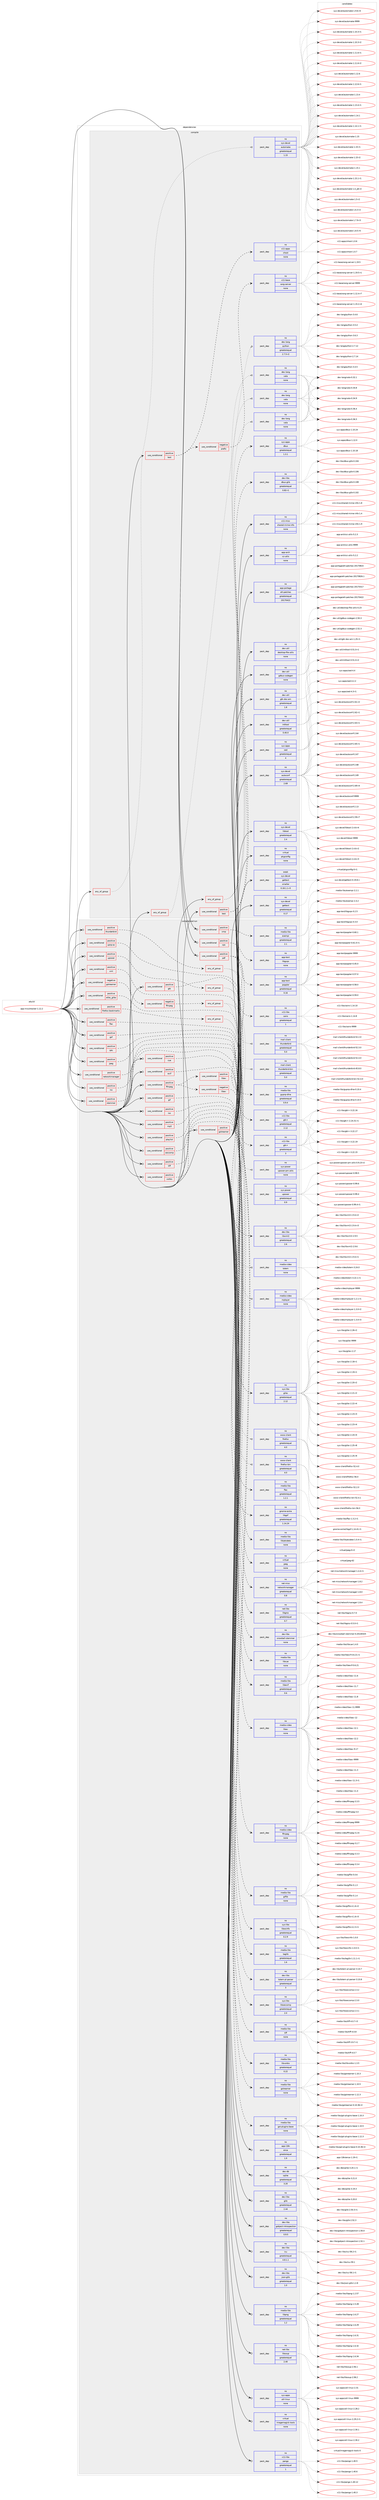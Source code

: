 digraph prolog {

# *************
# Graph options
# *************

newrank=true;
concentrate=true;
compound=true;
graph [rankdir=LR,fontname=Helvetica,fontsize=10,ranksep=1.5];#, ranksep=2.5, nodesep=0.2];
edge  [arrowhead=vee];
node  [fontname=Helvetica,fontsize=10];

# **********
# The ebuild
# **********

subgraph cluster_leftcol {
color=gray;
rank=same;
label=<<i>ebuild</i>>;
id [label="app-misc/tracker-1.12.2", color=red, width=4, href="../app-misc/tracker-1.12.2.svg"];
}

# ****************
# The dependencies
# ****************

subgraph cluster_midcol {
color=gray;
label=<<i>dependencies</i>>;
subgraph cluster_compile {
fillcolor="#eeeeee";
style=filled;
label=<<i>compile</i>>;
subgraph any810 {
dependency48380 [label=<<TABLE BORDER="0" CELLBORDER="1" CELLSPACING="0" CELLPADDING="4"><TR><TD CELLPADDING="10">any_of_group</TD></TR></TABLE>>, shape=none, color=red];subgraph pack34674 {
dependency48381 [label=<<TABLE BORDER="0" CELLBORDER="1" CELLSPACING="0" CELLPADDING="4" WIDTH="220"><TR><TD ROWSPAN="6" CELLPADDING="30">pack_dep</TD></TR><TR><TD WIDTH="110">no</TD></TR><TR><TD>dev-lang</TD></TR><TR><TD>python</TD></TR><TR><TD>greaterequal</TD></TR><TR><TD>2.7.5-r2</TD></TR></TABLE>>, shape=none, color=blue];
}
dependency48380:e -> dependency48381:w [weight=20,style="dotted",arrowhead="oinv"];
}
id:e -> dependency48380:w [weight=20,style="solid",arrowhead="vee"];
subgraph any811 {
dependency48382 [label=<<TABLE BORDER="0" CELLBORDER="1" CELLSPACING="0" CELLPADDING="4"><TR><TD CELLPADDING="10">any_of_group</TD></TR></TABLE>>, shape=none, color=red];subgraph pack34675 {
dependency48383 [label=<<TABLE BORDER="0" CELLBORDER="1" CELLSPACING="0" CELLPADDING="4" WIDTH="220"><TR><TD ROWSPAN="6" CELLPADDING="30">pack_dep</TD></TR><TR><TD WIDTH="110">no</TD></TR><TR><TD>dev-lang</TD></TR><TR><TD>vala</TD></TR><TR><TD>none</TD></TR><TR><TD></TD></TR></TABLE>>, shape=none, color=blue];
}
dependency48382:e -> dependency48383:w [weight=20,style="dotted",arrowhead="oinv"];
subgraph pack34676 {
dependency48384 [label=<<TABLE BORDER="0" CELLBORDER="1" CELLSPACING="0" CELLPADDING="4" WIDTH="220"><TR><TD ROWSPAN="6" CELLPADDING="30">pack_dep</TD></TR><TR><TD WIDTH="110">no</TD></TR><TR><TD>dev-lang</TD></TR><TR><TD>vala</TD></TR><TR><TD>none</TD></TR><TR><TD></TD></TR></TABLE>>, shape=none, color=blue];
}
dependency48382:e -> dependency48384:w [weight=20,style="dotted",arrowhead="oinv"];
subgraph pack34677 {
dependency48385 [label=<<TABLE BORDER="0" CELLBORDER="1" CELLSPACING="0" CELLPADDING="4" WIDTH="220"><TR><TD ROWSPAN="6" CELLPADDING="30">pack_dep</TD></TR><TR><TD WIDTH="110">no</TD></TR><TR><TD>dev-lang</TD></TR><TR><TD>vala</TD></TR><TR><TD>none</TD></TR><TR><TD></TD></TR></TABLE>>, shape=none, color=blue];
}
dependency48382:e -> dependency48385:w [weight=20,style="dotted",arrowhead="oinv"];
}
id:e -> dependency48382:w [weight=20,style="solid",arrowhead="vee"];
subgraph any812 {
dependency48386 [label=<<TABLE BORDER="0" CELLBORDER="1" CELLSPACING="0" CELLPADDING="4"><TR><TD CELLPADDING="10">any_of_group</TD></TR></TABLE>>, shape=none, color=red];subgraph pack34678 {
dependency48387 [label=<<TABLE BORDER="0" CELLBORDER="1" CELLSPACING="0" CELLPADDING="4" WIDTH="220"><TR><TD ROWSPAN="6" CELLPADDING="30">pack_dep</TD></TR><TR><TD WIDTH="110">no</TD></TR><TR><TD>sys-devel</TD></TR><TR><TD>automake</TD></TR><TR><TD>greaterequal</TD></TR><TR><TD>1.15</TD></TR></TABLE>>, shape=none, color=blue];
}
dependency48386:e -> dependency48387:w [weight=20,style="dotted",arrowhead="oinv"];
}
id:e -> dependency48386:w [weight=20,style="solid",arrowhead="vee"];
subgraph cond12875 {
dependency48388 [label=<<TABLE BORDER="0" CELLBORDER="1" CELLSPACING="0" CELLPADDING="4"><TR><TD ROWSPAN="3" CELLPADDING="10">use_conditional</TD></TR><TR><TD>positive</TD></TR><TR><TD>test</TD></TR></TABLE>>, shape=none, color=red];
subgraph cond12876 {
dependency48389 [label=<<TABLE BORDER="0" CELLBORDER="1" CELLSPACING="0" CELLPADDING="4"><TR><TD ROWSPAN="3" CELLPADDING="10">use_conditional</TD></TR><TR><TD>negative</TD></TR><TR><TD>prefix</TD></TR></TABLE>>, shape=none, color=red];
subgraph pack34679 {
dependency48390 [label=<<TABLE BORDER="0" CELLBORDER="1" CELLSPACING="0" CELLPADDING="4" WIDTH="220"><TR><TD ROWSPAN="6" CELLPADDING="30">pack_dep</TD></TR><TR><TD WIDTH="110">no</TD></TR><TR><TD>x11-base</TD></TR><TR><TD>xorg-server</TD></TR><TR><TD>none</TD></TR><TR><TD></TD></TR></TABLE>>, shape=none, color=blue];
}
dependency48389:e -> dependency48390:w [weight=20,style="dashed",arrowhead="vee"];
}
dependency48388:e -> dependency48389:w [weight=20,style="dashed",arrowhead="vee"];
subgraph pack34680 {
dependency48391 [label=<<TABLE BORDER="0" CELLBORDER="1" CELLSPACING="0" CELLPADDING="4" WIDTH="220"><TR><TD ROWSPAN="6" CELLPADDING="30">pack_dep</TD></TR><TR><TD WIDTH="110">no</TD></TR><TR><TD>x11-apps</TD></TR><TR><TD>xhost</TD></TR><TR><TD>none</TD></TR><TR><TD></TD></TR></TABLE>>, shape=none, color=blue];
}
dependency48388:e -> dependency48391:w [weight=20,style="dashed",arrowhead="vee"];
}
id:e -> dependency48388:w [weight=20,style="solid",arrowhead="vee"];
subgraph cond12877 {
dependency48392 [label=<<TABLE BORDER="0" CELLBORDER="1" CELLSPACING="0" CELLPADDING="4"><TR><TD ROWSPAN="3" CELLPADDING="10">use_conditional</TD></TR><TR><TD>positive</TD></TR><TR><TD>test</TD></TR></TABLE>>, shape=none, color=red];
subgraph pack34681 {
dependency48393 [label=<<TABLE BORDER="0" CELLBORDER="1" CELLSPACING="0" CELLPADDING="4" WIDTH="220"><TR><TD ROWSPAN="6" CELLPADDING="30">pack_dep</TD></TR><TR><TD WIDTH="110">no</TD></TR><TR><TD>dev-libs</TD></TR><TR><TD>dbus-glib</TD></TR><TR><TD>greaterequal</TD></TR><TR><TD>0.82-r1</TD></TR></TABLE>>, shape=none, color=blue];
}
dependency48392:e -> dependency48393:w [weight=20,style="dashed",arrowhead="vee"];
subgraph pack34682 {
dependency48394 [label=<<TABLE BORDER="0" CELLBORDER="1" CELLSPACING="0" CELLPADDING="4" WIDTH="220"><TR><TD ROWSPAN="6" CELLPADDING="30">pack_dep</TD></TR><TR><TD WIDTH="110">no</TD></TR><TR><TD>sys-apps</TD></TR><TR><TD>dbus</TD></TR><TR><TD>greaterequal</TD></TR><TR><TD>1.3.1</TD></TR></TABLE>>, shape=none, color=blue];
}
dependency48392:e -> dependency48394:w [weight=20,style="dashed",arrowhead="vee"];
}
id:e -> dependency48392:w [weight=20,style="solid",arrowhead="vee"];
subgraph pack34683 {
dependency48395 [label=<<TABLE BORDER="0" CELLBORDER="1" CELLSPACING="0" CELLPADDING="4" WIDTH="220"><TR><TD ROWSPAN="6" CELLPADDING="30">pack_dep</TD></TR><TR><TD WIDTH="110">no</TD></TR><TR><TD>app-arch</TD></TR><TR><TD>xz-utils</TD></TR><TR><TD>none</TD></TR><TR><TD></TD></TR></TABLE>>, shape=none, color=blue];
}
id:e -> dependency48395:w [weight=20,style="solid",arrowhead="vee"];
subgraph pack34684 {
dependency48396 [label=<<TABLE BORDER="0" CELLBORDER="1" CELLSPACING="0" CELLPADDING="4" WIDTH="220"><TR><TD ROWSPAN="6" CELLPADDING="30">pack_dep</TD></TR><TR><TD WIDTH="110">no</TD></TR><TR><TD>app-portage</TD></TR><TR><TD>elt-patches</TD></TR><TR><TD>greaterequal</TD></TR><TR><TD>20170422</TD></TR></TABLE>>, shape=none, color=blue];
}
id:e -> dependency48396:w [weight=20,style="solid",arrowhead="vee"];
subgraph pack34685 {
dependency48397 [label=<<TABLE BORDER="0" CELLBORDER="1" CELLSPACING="0" CELLPADDING="4" WIDTH="220"><TR><TD ROWSPAN="6" CELLPADDING="30">pack_dep</TD></TR><TR><TD WIDTH="110">no</TD></TR><TR><TD>dev-util</TD></TR><TR><TD>desktop-file-utils</TD></TR><TR><TD>none</TD></TR><TR><TD></TD></TR></TABLE>>, shape=none, color=blue];
}
id:e -> dependency48397:w [weight=20,style="solid",arrowhead="vee"];
subgraph pack34686 {
dependency48398 [label=<<TABLE BORDER="0" CELLBORDER="1" CELLSPACING="0" CELLPADDING="4" WIDTH="220"><TR><TD ROWSPAN="6" CELLPADDING="30">pack_dep</TD></TR><TR><TD WIDTH="110">no</TD></TR><TR><TD>dev-util</TD></TR><TR><TD>gdbus-codegen</TD></TR><TR><TD>none</TD></TR><TR><TD></TD></TR></TABLE>>, shape=none, color=blue];
}
id:e -> dependency48398:w [weight=20,style="solid",arrowhead="vee"];
subgraph pack34687 {
dependency48399 [label=<<TABLE BORDER="0" CELLBORDER="1" CELLSPACING="0" CELLPADDING="4" WIDTH="220"><TR><TD ROWSPAN="6" CELLPADDING="30">pack_dep</TD></TR><TR><TD WIDTH="110">no</TD></TR><TR><TD>dev-util</TD></TR><TR><TD>gtk-doc-am</TD></TR><TR><TD>greaterequal</TD></TR><TR><TD>1.8</TD></TR></TABLE>>, shape=none, color=blue];
}
id:e -> dependency48399:w [weight=20,style="solid",arrowhead="vee"];
subgraph pack34688 {
dependency48400 [label=<<TABLE BORDER="0" CELLBORDER="1" CELLSPACING="0" CELLPADDING="4" WIDTH="220"><TR><TD ROWSPAN="6" CELLPADDING="30">pack_dep</TD></TR><TR><TD WIDTH="110">no</TD></TR><TR><TD>dev-util</TD></TR><TR><TD>intltool</TD></TR><TR><TD>greaterequal</TD></TR><TR><TD>0.40.0</TD></TR></TABLE>>, shape=none, color=blue];
}
id:e -> dependency48400:w [weight=20,style="solid",arrowhead="vee"];
subgraph pack34689 {
dependency48401 [label=<<TABLE BORDER="0" CELLBORDER="1" CELLSPACING="0" CELLPADDING="4" WIDTH="220"><TR><TD ROWSPAN="6" CELLPADDING="30">pack_dep</TD></TR><TR><TD WIDTH="110">no</TD></TR><TR><TD>sys-apps</TD></TR><TR><TD>sed</TD></TR><TR><TD>greaterequal</TD></TR><TR><TD>4</TD></TR></TABLE>>, shape=none, color=blue];
}
id:e -> dependency48401:w [weight=20,style="solid",arrowhead="vee"];
subgraph pack34690 {
dependency48402 [label=<<TABLE BORDER="0" CELLBORDER="1" CELLSPACING="0" CELLPADDING="4" WIDTH="220"><TR><TD ROWSPAN="6" CELLPADDING="30">pack_dep</TD></TR><TR><TD WIDTH="110">no</TD></TR><TR><TD>sys-devel</TD></TR><TR><TD>autoconf</TD></TR><TR><TD>greaterequal</TD></TR><TR><TD>2.69</TD></TR></TABLE>>, shape=none, color=blue];
}
id:e -> dependency48402:w [weight=20,style="solid",arrowhead="vee"];
subgraph pack34691 {
dependency48403 [label=<<TABLE BORDER="0" CELLBORDER="1" CELLSPACING="0" CELLPADDING="4" WIDTH="220"><TR><TD ROWSPAN="6" CELLPADDING="30">pack_dep</TD></TR><TR><TD WIDTH="110">no</TD></TR><TR><TD>sys-devel</TD></TR><TR><TD>gettext</TD></TR><TR><TD>greaterequal</TD></TR><TR><TD>0.17</TD></TR></TABLE>>, shape=none, color=blue];
}
id:e -> dependency48403:w [weight=20,style="solid",arrowhead="vee"];
subgraph pack34692 {
dependency48404 [label=<<TABLE BORDER="0" CELLBORDER="1" CELLSPACING="0" CELLPADDING="4" WIDTH="220"><TR><TD ROWSPAN="6" CELLPADDING="30">pack_dep</TD></TR><TR><TD WIDTH="110">no</TD></TR><TR><TD>sys-devel</TD></TR><TR><TD>libtool</TD></TR><TR><TD>greaterequal</TD></TR><TR><TD>2.4</TD></TR></TABLE>>, shape=none, color=blue];
}
id:e -> dependency48404:w [weight=20,style="solid",arrowhead="vee"];
subgraph pack34693 {
dependency48405 [label=<<TABLE BORDER="0" CELLBORDER="1" CELLSPACING="0" CELLPADDING="4" WIDTH="220"><TR><TD ROWSPAN="6" CELLPADDING="30">pack_dep</TD></TR><TR><TD WIDTH="110">no</TD></TR><TR><TD>virtual</TD></TR><TR><TD>pkgconfig</TD></TR><TR><TD>none</TD></TR><TR><TD></TD></TR></TABLE>>, shape=none, color=blue];
}
id:e -> dependency48405:w [weight=20,style="solid",arrowhead="vee"];
subgraph pack34694 {
dependency48406 [label=<<TABLE BORDER="0" CELLBORDER="1" CELLSPACING="0" CELLPADDING="4" WIDTH="220"><TR><TD ROWSPAN="6" CELLPADDING="30">pack_dep</TD></TR><TR><TD WIDTH="110">no</TD></TR><TR><TD>x11-misc</TD></TR><TR><TD>shared-mime-info</TD></TR><TR><TD>none</TD></TR><TR><TD></TD></TR></TABLE>>, shape=none, color=blue];
}
id:e -> dependency48406:w [weight=20,style="solid",arrowhead="vee"];
subgraph pack34695 {
dependency48407 [label=<<TABLE BORDER="0" CELLBORDER="1" CELLSPACING="0" CELLPADDING="4" WIDTH="220"><TR><TD ROWSPAN="6" CELLPADDING="30">pack_dep</TD></TR><TR><TD WIDTH="110">weak</TD></TR><TR><TD>sys-devel</TD></TR><TR><TD>gettext</TD></TR><TR><TD>smaller</TD></TR><TR><TD>0.18.1.1-r3</TD></TR></TABLE>>, shape=none, color=blue];
}
id:e -> dependency48407:w [weight=20,style="solid",arrowhead="vee"];
}
subgraph cluster_compileandrun {
fillcolor="#eeeeee";
style=filled;
label=<<i>compile and run</i>>;
subgraph cond12878 {
dependency48408 [label=<<TABLE BORDER="0" CELLBORDER="1" CELLSPACING="0" CELLPADDING="4"><TR><TD ROWSPAN="3" CELLPADDING="10">use_conditional</TD></TR><TR><TD>negative</TD></TR><TR><TD>gstreamer</TD></TR></TABLE>>, shape=none, color=red];
subgraph cond12879 {
dependency48409 [label=<<TABLE BORDER="0" CELLBORDER="1" CELLSPACING="0" CELLPADDING="4"><TR><TD ROWSPAN="3" CELLPADDING="10">use_conditional</TD></TR><TR><TD>negative</TD></TR><TR><TD>ffmpeg</TD></TR></TABLE>>, shape=none, color=red];
subgraph any813 {
dependency48410 [label=<<TABLE BORDER="0" CELLBORDER="1" CELLSPACING="0" CELLPADDING="4"><TR><TD CELLPADDING="10">any_of_group</TD></TR></TABLE>>, shape=none, color=red];subgraph pack34696 {
dependency48411 [label=<<TABLE BORDER="0" CELLBORDER="1" CELLSPACING="0" CELLPADDING="4" WIDTH="220"><TR><TD ROWSPAN="6" CELLPADDING="30">pack_dep</TD></TR><TR><TD WIDTH="110">no</TD></TR><TR><TD>media-video</TD></TR><TR><TD>totem</TD></TR><TR><TD>none</TD></TR><TR><TD></TD></TR></TABLE>>, shape=none, color=blue];
}
dependency48410:e -> dependency48411:w [weight=20,style="dotted",arrowhead="oinv"];
subgraph pack34697 {
dependency48412 [label=<<TABLE BORDER="0" CELLBORDER="1" CELLSPACING="0" CELLPADDING="4" WIDTH="220"><TR><TD ROWSPAN="6" CELLPADDING="30">pack_dep</TD></TR><TR><TD WIDTH="110">no</TD></TR><TR><TD>media-video</TD></TR><TR><TD>mplayer</TD></TR><TR><TD>none</TD></TR><TR><TD></TD></TR></TABLE>>, shape=none, color=blue];
}
dependency48410:e -> dependency48412:w [weight=20,style="dotted",arrowhead="oinv"];
}
dependency48409:e -> dependency48410:w [weight=20,style="dashed",arrowhead="vee"];
}
dependency48408:e -> dependency48409:w [weight=20,style="dashed",arrowhead="vee"];
}
id:e -> dependency48408:w [weight=20,style="solid",arrowhead="odotvee"];
subgraph cond12880 {
dependency48413 [label=<<TABLE BORDER="0" CELLBORDER="1" CELLSPACING="0" CELLPADDING="4"><TR><TD ROWSPAN="3" CELLPADDING="10">use_conditional</TD></TR><TR><TD>positive</TD></TR><TR><TD>cue</TD></TR></TABLE>>, shape=none, color=red];
subgraph pack34698 {
dependency48414 [label=<<TABLE BORDER="0" CELLBORDER="1" CELLSPACING="0" CELLPADDING="4" WIDTH="220"><TR><TD ROWSPAN="6" CELLPADDING="30">pack_dep</TD></TR><TR><TD WIDTH="110">no</TD></TR><TR><TD>media-libs</TD></TR><TR><TD>libcue</TD></TR><TR><TD>none</TD></TR><TR><TD></TD></TR></TABLE>>, shape=none, color=blue];
}
dependency48413:e -> dependency48414:w [weight=20,style="dashed",arrowhead="vee"];
}
id:e -> dependency48413:w [weight=20,style="solid",arrowhead="odotvee"];
subgraph cond12881 {
dependency48415 [label=<<TABLE BORDER="0" CELLBORDER="1" CELLSPACING="0" CELLPADDING="4"><TR><TD ROWSPAN="3" CELLPADDING="10">use_conditional</TD></TR><TR><TD>positive</TD></TR><TR><TD>elibc_glibc</TD></TR></TABLE>>, shape=none, color=red];
subgraph pack34699 {
dependency48416 [label=<<TABLE BORDER="0" CELLBORDER="1" CELLSPACING="0" CELLPADDING="4" WIDTH="220"><TR><TD ROWSPAN="6" CELLPADDING="30">pack_dep</TD></TR><TR><TD WIDTH="110">no</TD></TR><TR><TD>sys-libs</TD></TR><TR><TD>glibc</TD></TR><TR><TD>greaterequal</TD></TR><TR><TD>2.12</TD></TR></TABLE>>, shape=none, color=blue];
}
dependency48415:e -> dependency48416:w [weight=20,style="dashed",arrowhead="vee"];
}
id:e -> dependency48415:w [weight=20,style="solid",arrowhead="odotvee"];
subgraph cond12882 {
dependency48417 [label=<<TABLE BORDER="0" CELLBORDER="1" CELLSPACING="0" CELLPADDING="4"><TR><TD ROWSPAN="3" CELLPADDING="10">use_conditional</TD></TR><TR><TD>positive</TD></TR><TR><TD>exif</TD></TR></TABLE>>, shape=none, color=red];
subgraph pack34700 {
dependency48418 [label=<<TABLE BORDER="0" CELLBORDER="1" CELLSPACING="0" CELLPADDING="4" WIDTH="220"><TR><TD ROWSPAN="6" CELLPADDING="30">pack_dep</TD></TR><TR><TD WIDTH="110">no</TD></TR><TR><TD>media-libs</TD></TR><TR><TD>libexif</TD></TR><TR><TD>greaterequal</TD></TR><TR><TD>0.6</TD></TR></TABLE>>, shape=none, color=blue];
}
dependency48417:e -> dependency48418:w [weight=20,style="dashed",arrowhead="vee"];
}
id:e -> dependency48417:w [weight=20,style="solid",arrowhead="odotvee"];
subgraph cond12883 {
dependency48419 [label=<<TABLE BORDER="0" CELLBORDER="1" CELLSPACING="0" CELLPADDING="4"><TR><TD ROWSPAN="3" CELLPADDING="10">use_conditional</TD></TR><TR><TD>positive</TD></TR><TR><TD>ffmpeg</TD></TR></TABLE>>, shape=none, color=red];
subgraph cond12884 {
dependency48420 [label=<<TABLE BORDER="0" CELLBORDER="1" CELLSPACING="0" CELLPADDING="4"><TR><TD ROWSPAN="3" CELLPADDING="10">use_conditional</TD></TR><TR><TD>positive</TD></TR><TR><TD>libav</TD></TR></TABLE>>, shape=none, color=red];
subgraph pack34701 {
dependency48421 [label=<<TABLE BORDER="0" CELLBORDER="1" CELLSPACING="0" CELLPADDING="4" WIDTH="220"><TR><TD ROWSPAN="6" CELLPADDING="30">pack_dep</TD></TR><TR><TD WIDTH="110">no</TD></TR><TR><TD>media-video</TD></TR><TR><TD>libav</TD></TR><TR><TD>none</TD></TR><TR><TD></TD></TR></TABLE>>, shape=none, color=blue];
}
dependency48420:e -> dependency48421:w [weight=20,style="dashed",arrowhead="vee"];
}
dependency48419:e -> dependency48420:w [weight=20,style="dashed",arrowhead="vee"];
subgraph cond12885 {
dependency48422 [label=<<TABLE BORDER="0" CELLBORDER="1" CELLSPACING="0" CELLPADDING="4"><TR><TD ROWSPAN="3" CELLPADDING="10">use_conditional</TD></TR><TR><TD>negative</TD></TR><TR><TD>libav</TD></TR></TABLE>>, shape=none, color=red];
subgraph pack34702 {
dependency48423 [label=<<TABLE BORDER="0" CELLBORDER="1" CELLSPACING="0" CELLPADDING="4" WIDTH="220"><TR><TD ROWSPAN="6" CELLPADDING="30">pack_dep</TD></TR><TR><TD WIDTH="110">no</TD></TR><TR><TD>media-video</TD></TR><TR><TD>ffmpeg</TD></TR><TR><TD>none</TD></TR><TR><TD></TD></TR></TABLE>>, shape=none, color=blue];
}
dependency48422:e -> dependency48423:w [weight=20,style="dashed",arrowhead="vee"];
}
dependency48419:e -> dependency48422:w [weight=20,style="dashed",arrowhead="vee"];
}
id:e -> dependency48419:w [weight=20,style="solid",arrowhead="odotvee"];
subgraph cond12886 {
dependency48424 [label=<<TABLE BORDER="0" CELLBORDER="1" CELLSPACING="0" CELLPADDING="4"><TR><TD ROWSPAN="3" CELLPADDING="10">use_conditional</TD></TR><TR><TD>positive</TD></TR><TR><TD>firefox-bookmarks</TD></TR></TABLE>>, shape=none, color=red];
subgraph any814 {
dependency48425 [label=<<TABLE BORDER="0" CELLBORDER="1" CELLSPACING="0" CELLPADDING="4"><TR><TD CELLPADDING="10">any_of_group</TD></TR></TABLE>>, shape=none, color=red];subgraph pack34703 {
dependency48426 [label=<<TABLE BORDER="0" CELLBORDER="1" CELLSPACING="0" CELLPADDING="4" WIDTH="220"><TR><TD ROWSPAN="6" CELLPADDING="30">pack_dep</TD></TR><TR><TD WIDTH="110">no</TD></TR><TR><TD>www-client</TD></TR><TR><TD>firefox</TD></TR><TR><TD>greaterequal</TD></TR><TR><TD>4.0</TD></TR></TABLE>>, shape=none, color=blue];
}
dependency48425:e -> dependency48426:w [weight=20,style="dotted",arrowhead="oinv"];
subgraph pack34704 {
dependency48427 [label=<<TABLE BORDER="0" CELLBORDER="1" CELLSPACING="0" CELLPADDING="4" WIDTH="220"><TR><TD ROWSPAN="6" CELLPADDING="30">pack_dep</TD></TR><TR><TD WIDTH="110">no</TD></TR><TR><TD>www-client</TD></TR><TR><TD>firefox-bin</TD></TR><TR><TD>greaterequal</TD></TR><TR><TD>4.0</TD></TR></TABLE>>, shape=none, color=blue];
}
dependency48425:e -> dependency48427:w [weight=20,style="dotted",arrowhead="oinv"];
}
dependency48424:e -> dependency48425:w [weight=20,style="dashed",arrowhead="vee"];
}
id:e -> dependency48424:w [weight=20,style="solid",arrowhead="odotvee"];
subgraph cond12887 {
dependency48428 [label=<<TABLE BORDER="0" CELLBORDER="1" CELLSPACING="0" CELLPADDING="4"><TR><TD ROWSPAN="3" CELLPADDING="10">use_conditional</TD></TR><TR><TD>positive</TD></TR><TR><TD>flac</TD></TR></TABLE>>, shape=none, color=red];
subgraph pack34705 {
dependency48429 [label=<<TABLE BORDER="0" CELLBORDER="1" CELLSPACING="0" CELLPADDING="4" WIDTH="220"><TR><TD ROWSPAN="6" CELLPADDING="30">pack_dep</TD></TR><TR><TD WIDTH="110">no</TD></TR><TR><TD>media-libs</TD></TR><TR><TD>flac</TD></TR><TR><TD>greaterequal</TD></TR><TR><TD>1.2.1</TD></TR></TABLE>>, shape=none, color=blue];
}
dependency48428:e -> dependency48429:w [weight=20,style="dashed",arrowhead="vee"];
}
id:e -> dependency48428:w [weight=20,style="solid",arrowhead="odotvee"];
subgraph cond12888 {
dependency48430 [label=<<TABLE BORDER="0" CELLBORDER="1" CELLSPACING="0" CELLPADDING="4"><TR><TD ROWSPAN="3" CELLPADDING="10">use_conditional</TD></TR><TR><TD>positive</TD></TR><TR><TD>gif</TD></TR></TABLE>>, shape=none, color=red];
subgraph pack34706 {
dependency48431 [label=<<TABLE BORDER="0" CELLBORDER="1" CELLSPACING="0" CELLPADDING="4" WIDTH="220"><TR><TD ROWSPAN="6" CELLPADDING="30">pack_dep</TD></TR><TR><TD WIDTH="110">no</TD></TR><TR><TD>media-libs</TD></TR><TR><TD>giflib</TD></TR><TR><TD>none</TD></TR><TR><TD></TD></TR></TABLE>>, shape=none, color=blue];
}
dependency48430:e -> dependency48431:w [weight=20,style="dashed",arrowhead="vee"];
}
id:e -> dependency48430:w [weight=20,style="solid",arrowhead="odotvee"];
subgraph cond12889 {
dependency48432 [label=<<TABLE BORDER="0" CELLBORDER="1" CELLSPACING="0" CELLPADDING="4"><TR><TD ROWSPAN="3" CELLPADDING="10">use_conditional</TD></TR><TR><TD>positive</TD></TR><TR><TD>gsf</TD></TR></TABLE>>, shape=none, color=red];
subgraph pack34707 {
dependency48433 [label=<<TABLE BORDER="0" CELLBORDER="1" CELLSPACING="0" CELLPADDING="4" WIDTH="220"><TR><TD ROWSPAN="6" CELLPADDING="30">pack_dep</TD></TR><TR><TD WIDTH="110">no</TD></TR><TR><TD>gnome-extra</TD></TR><TR><TD>libgsf</TD></TR><TR><TD>greaterequal</TD></TR><TR><TD>1.14.24</TD></TR></TABLE>>, shape=none, color=blue];
}
dependency48432:e -> dependency48433:w [weight=20,style="dashed",arrowhead="vee"];
}
id:e -> dependency48432:w [weight=20,style="solid",arrowhead="odotvee"];
subgraph cond12890 {
dependency48434 [label=<<TABLE BORDER="0" CELLBORDER="1" CELLSPACING="0" CELLPADDING="4"><TR><TD ROWSPAN="3" CELLPADDING="10">use_conditional</TD></TR><TR><TD>positive</TD></TR><TR><TD>gstreamer</TD></TR></TABLE>>, shape=none, color=red];
subgraph pack34708 {
dependency48435 [label=<<TABLE BORDER="0" CELLBORDER="1" CELLSPACING="0" CELLPADDING="4" WIDTH="220"><TR><TD ROWSPAN="6" CELLPADDING="30">pack_dep</TD></TR><TR><TD WIDTH="110">no</TD></TR><TR><TD>media-libs</TD></TR><TR><TD>gstreamer</TD></TR><TR><TD>none</TD></TR><TR><TD></TD></TR></TABLE>>, shape=none, color=blue];
}
dependency48434:e -> dependency48435:w [weight=20,style="dashed",arrowhead="vee"];
subgraph pack34709 {
dependency48436 [label=<<TABLE BORDER="0" CELLBORDER="1" CELLSPACING="0" CELLPADDING="4" WIDTH="220"><TR><TD ROWSPAN="6" CELLPADDING="30">pack_dep</TD></TR><TR><TD WIDTH="110">no</TD></TR><TR><TD>media-libs</TD></TR><TR><TD>gst-plugins-base</TD></TR><TR><TD>none</TD></TR><TR><TD></TD></TR></TABLE>>, shape=none, color=blue];
}
dependency48434:e -> dependency48436:w [weight=20,style="dashed",arrowhead="vee"];
}
id:e -> dependency48434:w [weight=20,style="solid",arrowhead="odotvee"];
subgraph cond12891 {
dependency48437 [label=<<TABLE BORDER="0" CELLBORDER="1" CELLSPACING="0" CELLPADDING="4"><TR><TD ROWSPAN="3" CELLPADDING="10">use_conditional</TD></TR><TR><TD>positive</TD></TR><TR><TD>gtk</TD></TR></TABLE>>, shape=none, color=red];
subgraph pack34710 {
dependency48438 [label=<<TABLE BORDER="0" CELLBORDER="1" CELLSPACING="0" CELLPADDING="4" WIDTH="220"><TR><TD ROWSPAN="6" CELLPADDING="30">pack_dep</TD></TR><TR><TD WIDTH="110">no</TD></TR><TR><TD>x11-libs</TD></TR><TR><TD>gtk+</TD></TR><TR><TD>greaterequal</TD></TR><TR><TD>3</TD></TR></TABLE>>, shape=none, color=blue];
}
dependency48437:e -> dependency48438:w [weight=20,style="dashed",arrowhead="vee"];
}
id:e -> dependency48437:w [weight=20,style="solid",arrowhead="odotvee"];
subgraph cond12892 {
dependency48439 [label=<<TABLE BORDER="0" CELLBORDER="1" CELLSPACING="0" CELLPADDING="4"><TR><TD ROWSPAN="3" CELLPADDING="10">use_conditional</TD></TR><TR><TD>positive</TD></TR><TR><TD>iptc</TD></TR></TABLE>>, shape=none, color=red];
subgraph pack34711 {
dependency48440 [label=<<TABLE BORDER="0" CELLBORDER="1" CELLSPACING="0" CELLPADDING="4" WIDTH="220"><TR><TD ROWSPAN="6" CELLPADDING="30">pack_dep</TD></TR><TR><TD WIDTH="110">no</TD></TR><TR><TD>media-libs</TD></TR><TR><TD>libiptcdata</TD></TR><TR><TD>none</TD></TR><TR><TD></TD></TR></TABLE>>, shape=none, color=blue];
}
dependency48439:e -> dependency48440:w [weight=20,style="dashed",arrowhead="vee"];
}
id:e -> dependency48439:w [weight=20,style="solid",arrowhead="odotvee"];
subgraph cond12893 {
dependency48441 [label=<<TABLE BORDER="0" CELLBORDER="1" CELLSPACING="0" CELLPADDING="4"><TR><TD ROWSPAN="3" CELLPADDING="10">use_conditional</TD></TR><TR><TD>positive</TD></TR><TR><TD>iso</TD></TR></TABLE>>, shape=none, color=red];
subgraph pack34712 {
dependency48442 [label=<<TABLE BORDER="0" CELLBORDER="1" CELLSPACING="0" CELLPADDING="4" WIDTH="220"><TR><TD ROWSPAN="6" CELLPADDING="30">pack_dep</TD></TR><TR><TD WIDTH="110">no</TD></TR><TR><TD>sys-libs</TD></TR><TR><TD>libosinfo</TD></TR><TR><TD>greaterequal</TD></TR><TR><TD>0.2.9</TD></TR></TABLE>>, shape=none, color=blue];
}
dependency48441:e -> dependency48442:w [weight=20,style="dashed",arrowhead="vee"];
}
id:e -> dependency48441:w [weight=20,style="solid",arrowhead="odotvee"];
subgraph cond12894 {
dependency48443 [label=<<TABLE BORDER="0" CELLBORDER="1" CELLSPACING="0" CELLPADDING="4"><TR><TD ROWSPAN="3" CELLPADDING="10">use_conditional</TD></TR><TR><TD>positive</TD></TR><TR><TD>jpeg</TD></TR></TABLE>>, shape=none, color=red];
subgraph pack34713 {
dependency48444 [label=<<TABLE BORDER="0" CELLBORDER="1" CELLSPACING="0" CELLPADDING="4" WIDTH="220"><TR><TD ROWSPAN="6" CELLPADDING="30">pack_dep</TD></TR><TR><TD WIDTH="110">no</TD></TR><TR><TD>virtual</TD></TR><TR><TD>jpeg</TD></TR><TR><TD>none</TD></TR><TR><TD></TD></TR></TABLE>>, shape=none, color=blue];
}
dependency48443:e -> dependency48444:w [weight=20,style="dashed",arrowhead="vee"];
}
id:e -> dependency48443:w [weight=20,style="solid",arrowhead="odotvee"];
subgraph cond12895 {
dependency48445 [label=<<TABLE BORDER="0" CELLBORDER="1" CELLSPACING="0" CELLPADDING="4"><TR><TD ROWSPAN="3" CELLPADDING="10">use_conditional</TD></TR><TR><TD>positive</TD></TR><TR><TD>mp3</TD></TR></TABLE>>, shape=none, color=red];
subgraph pack34714 {
dependency48446 [label=<<TABLE BORDER="0" CELLBORDER="1" CELLSPACING="0" CELLPADDING="4" WIDTH="220"><TR><TD ROWSPAN="6" CELLPADDING="30">pack_dep</TD></TR><TR><TD WIDTH="110">no</TD></TR><TR><TD>media-libs</TD></TR><TR><TD>taglib</TD></TR><TR><TD>greaterequal</TD></TR><TR><TD>1.6</TD></TR></TABLE>>, shape=none, color=blue];
}
dependency48445:e -> dependency48446:w [weight=20,style="dashed",arrowhead="vee"];
}
id:e -> dependency48445:w [weight=20,style="solid",arrowhead="odotvee"];
subgraph cond12896 {
dependency48447 [label=<<TABLE BORDER="0" CELLBORDER="1" CELLSPACING="0" CELLPADDING="4"><TR><TD ROWSPAN="3" CELLPADDING="10">use_conditional</TD></TR><TR><TD>positive</TD></TR><TR><TD>networkmanager</TD></TR></TABLE>>, shape=none, color=red];
subgraph pack34715 {
dependency48448 [label=<<TABLE BORDER="0" CELLBORDER="1" CELLSPACING="0" CELLPADDING="4" WIDTH="220"><TR><TD ROWSPAN="6" CELLPADDING="30">pack_dep</TD></TR><TR><TD WIDTH="110">no</TD></TR><TR><TD>net-misc</TD></TR><TR><TD>networkmanager</TD></TR><TR><TD>greaterequal</TD></TR><TR><TD>0.8</TD></TR></TABLE>>, shape=none, color=blue];
}
dependency48447:e -> dependency48448:w [weight=20,style="dashed",arrowhead="vee"];
}
id:e -> dependency48447:w [weight=20,style="solid",arrowhead="odotvee"];
subgraph cond12897 {
dependency48449 [label=<<TABLE BORDER="0" CELLBORDER="1" CELLSPACING="0" CELLPADDING="4"><TR><TD ROWSPAN="3" CELLPADDING="10">use_conditional</TD></TR><TR><TD>positive</TD></TR><TR><TD>pdf</TD></TR></TABLE>>, shape=none, color=red];
subgraph pack34716 {
dependency48450 [label=<<TABLE BORDER="0" CELLBORDER="1" CELLSPACING="0" CELLPADDING="4" WIDTH="220"><TR><TD ROWSPAN="6" CELLPADDING="30">pack_dep</TD></TR><TR><TD WIDTH="110">no</TD></TR><TR><TD>x11-libs</TD></TR><TR><TD>cairo</TD></TR><TR><TD>greaterequal</TD></TR><TR><TD>1</TD></TR></TABLE>>, shape=none, color=blue];
}
dependency48449:e -> dependency48450:w [weight=20,style="dashed",arrowhead="vee"];
subgraph pack34717 {
dependency48451 [label=<<TABLE BORDER="0" CELLBORDER="1" CELLSPACING="0" CELLPADDING="4" WIDTH="220"><TR><TD ROWSPAN="6" CELLPADDING="30">pack_dep</TD></TR><TR><TD WIDTH="110">no</TD></TR><TR><TD>app-text</TD></TR><TR><TD>poppler</TD></TR><TR><TD>greaterequal</TD></TR><TR><TD>0.16</TD></TR></TABLE>>, shape=none, color=blue];
}
dependency48449:e -> dependency48451:w [weight=20,style="dashed",arrowhead="vee"];
subgraph pack34718 {
dependency48452 [label=<<TABLE BORDER="0" CELLBORDER="1" CELLSPACING="0" CELLPADDING="4" WIDTH="220"><TR><TD ROWSPAN="6" CELLPADDING="30">pack_dep</TD></TR><TR><TD WIDTH="110">no</TD></TR><TR><TD>x11-libs</TD></TR><TR><TD>gtk+</TD></TR><TR><TD>greaterequal</TD></TR><TR><TD>2.12</TD></TR></TABLE>>, shape=none, color=blue];
}
dependency48449:e -> dependency48452:w [weight=20,style="dashed",arrowhead="vee"];
}
id:e -> dependency48449:w [weight=20,style="solid",arrowhead="odotvee"];
subgraph cond12898 {
dependency48453 [label=<<TABLE BORDER="0" CELLBORDER="1" CELLSPACING="0" CELLPADDING="4"><TR><TD ROWSPAN="3" CELLPADDING="10">use_conditional</TD></TR><TR><TD>positive</TD></TR><TR><TD>playlist</TD></TR></TABLE>>, shape=none, color=red];
subgraph pack34719 {
dependency48454 [label=<<TABLE BORDER="0" CELLBORDER="1" CELLSPACING="0" CELLPADDING="4" WIDTH="220"><TR><TD ROWSPAN="6" CELLPADDING="30">pack_dep</TD></TR><TR><TD WIDTH="110">no</TD></TR><TR><TD>dev-libs</TD></TR><TR><TD>totem-pl-parser</TD></TR><TR><TD>greaterequal</TD></TR><TR><TD>3</TD></TR></TABLE>>, shape=none, color=blue];
}
dependency48453:e -> dependency48454:w [weight=20,style="dashed",arrowhead="vee"];
}
id:e -> dependency48453:w [weight=20,style="solid",arrowhead="odotvee"];
subgraph cond12899 {
dependency48455 [label=<<TABLE BORDER="0" CELLBORDER="1" CELLSPACING="0" CELLPADDING="4"><TR><TD ROWSPAN="3" CELLPADDING="10">use_conditional</TD></TR><TR><TD>positive</TD></TR><TR><TD>rss</TD></TR></TABLE>>, shape=none, color=red];
subgraph pack34720 {
dependency48456 [label=<<TABLE BORDER="0" CELLBORDER="1" CELLSPACING="0" CELLPADDING="4" WIDTH="220"><TR><TD ROWSPAN="6" CELLPADDING="30">pack_dep</TD></TR><TR><TD WIDTH="110">no</TD></TR><TR><TD>net-libs</TD></TR><TR><TD>libgrss</TD></TR><TR><TD>greaterequal</TD></TR><TR><TD>0.7</TD></TR></TABLE>>, shape=none, color=blue];
}
dependency48455:e -> dependency48456:w [weight=20,style="dashed",arrowhead="vee"];
}
id:e -> dependency48455:w [weight=20,style="solid",arrowhead="odotvee"];
subgraph cond12900 {
dependency48457 [label=<<TABLE BORDER="0" CELLBORDER="1" CELLSPACING="0" CELLPADDING="4"><TR><TD ROWSPAN="3" CELLPADDING="10">use_conditional</TD></TR><TR><TD>positive</TD></TR><TR><TD>seccomp</TD></TR></TABLE>>, shape=none, color=red];
subgraph pack34721 {
dependency48458 [label=<<TABLE BORDER="0" CELLBORDER="1" CELLSPACING="0" CELLPADDING="4" WIDTH="220"><TR><TD ROWSPAN="6" CELLPADDING="30">pack_dep</TD></TR><TR><TD WIDTH="110">no</TD></TR><TR><TD>sys-libs</TD></TR><TR><TD>libseccomp</TD></TR><TR><TD>greaterequal</TD></TR><TR><TD>2.0</TD></TR></TABLE>>, shape=none, color=blue];
}
dependency48457:e -> dependency48458:w [weight=20,style="dashed",arrowhead="vee"];
}
id:e -> dependency48457:w [weight=20,style="solid",arrowhead="odotvee"];
subgraph cond12901 {
dependency48459 [label=<<TABLE BORDER="0" CELLBORDER="1" CELLSPACING="0" CELLPADDING="4"><TR><TD ROWSPAN="3" CELLPADDING="10">use_conditional</TD></TR><TR><TD>positive</TD></TR><TR><TD>stemmer</TD></TR></TABLE>>, shape=none, color=red];
subgraph pack34722 {
dependency48460 [label=<<TABLE BORDER="0" CELLBORDER="1" CELLSPACING="0" CELLPADDING="4" WIDTH="220"><TR><TD ROWSPAN="6" CELLPADDING="30">pack_dep</TD></TR><TR><TD WIDTH="110">no</TD></TR><TR><TD>dev-libs</TD></TR><TR><TD>snowball-stemmer</TD></TR><TR><TD>none</TD></TR><TR><TD></TD></TR></TABLE>>, shape=none, color=blue];
}
dependency48459:e -> dependency48460:w [weight=20,style="dashed",arrowhead="vee"];
}
id:e -> dependency48459:w [weight=20,style="solid",arrowhead="odotvee"];
subgraph cond12902 {
dependency48461 [label=<<TABLE BORDER="0" CELLBORDER="1" CELLSPACING="0" CELLPADDING="4"><TR><TD ROWSPAN="3" CELLPADDING="10">use_conditional</TD></TR><TR><TD>positive</TD></TR><TR><TD>thunderbird</TD></TR></TABLE>>, shape=none, color=red];
subgraph any815 {
dependency48462 [label=<<TABLE BORDER="0" CELLBORDER="1" CELLSPACING="0" CELLPADDING="4"><TR><TD CELLPADDING="10">any_of_group</TD></TR></TABLE>>, shape=none, color=red];subgraph pack34723 {
dependency48463 [label=<<TABLE BORDER="0" CELLBORDER="1" CELLSPACING="0" CELLPADDING="4" WIDTH="220"><TR><TD ROWSPAN="6" CELLPADDING="30">pack_dep</TD></TR><TR><TD WIDTH="110">no</TD></TR><TR><TD>mail-client</TD></TR><TR><TD>thunderbird</TD></TR><TR><TD>greaterequal</TD></TR><TR><TD>5.0</TD></TR></TABLE>>, shape=none, color=blue];
}
dependency48462:e -> dependency48463:w [weight=20,style="dotted",arrowhead="oinv"];
subgraph pack34724 {
dependency48464 [label=<<TABLE BORDER="0" CELLBORDER="1" CELLSPACING="0" CELLPADDING="4" WIDTH="220"><TR><TD ROWSPAN="6" CELLPADDING="30">pack_dep</TD></TR><TR><TD WIDTH="110">no</TD></TR><TR><TD>mail-client</TD></TR><TR><TD>thunderbird-bin</TD></TR><TR><TD>greaterequal</TD></TR><TR><TD>5.0</TD></TR></TABLE>>, shape=none, color=blue];
}
dependency48462:e -> dependency48464:w [weight=20,style="dotted",arrowhead="oinv"];
}
dependency48461:e -> dependency48462:w [weight=20,style="dashed",arrowhead="vee"];
}
id:e -> dependency48461:w [weight=20,style="solid",arrowhead="odotvee"];
subgraph cond12903 {
dependency48465 [label=<<TABLE BORDER="0" CELLBORDER="1" CELLSPACING="0" CELLPADDING="4"><TR><TD ROWSPAN="3" CELLPADDING="10">use_conditional</TD></TR><TR><TD>positive</TD></TR><TR><TD>tiff</TD></TR></TABLE>>, shape=none, color=red];
subgraph pack34725 {
dependency48466 [label=<<TABLE BORDER="0" CELLBORDER="1" CELLSPACING="0" CELLPADDING="4" WIDTH="220"><TR><TD ROWSPAN="6" CELLPADDING="30">pack_dep</TD></TR><TR><TD WIDTH="110">no</TD></TR><TR><TD>media-libs</TD></TR><TR><TD>tiff</TD></TR><TR><TD>none</TD></TR><TR><TD></TD></TR></TABLE>>, shape=none, color=blue];
}
dependency48465:e -> dependency48466:w [weight=20,style="dashed",arrowhead="vee"];
}
id:e -> dependency48465:w [weight=20,style="solid",arrowhead="odotvee"];
subgraph cond12904 {
dependency48467 [label=<<TABLE BORDER="0" CELLBORDER="1" CELLSPACING="0" CELLPADDING="4"><TR><TD ROWSPAN="3" CELLPADDING="10">use_conditional</TD></TR><TR><TD>positive</TD></TR><TR><TD>upnp-av</TD></TR></TABLE>>, shape=none, color=red];
subgraph pack34726 {
dependency48468 [label=<<TABLE BORDER="0" CELLBORDER="1" CELLSPACING="0" CELLPADDING="4" WIDTH="220"><TR><TD ROWSPAN="6" CELLPADDING="30">pack_dep</TD></TR><TR><TD WIDTH="110">no</TD></TR><TR><TD>media-libs</TD></TR><TR><TD>gupnp-dlna</TD></TR><TR><TD>greaterequal</TD></TR><TR><TD>0.9.4</TD></TR></TABLE>>, shape=none, color=blue];
}
dependency48467:e -> dependency48468:w [weight=20,style="dashed",arrowhead="vee"];
}
id:e -> dependency48467:w [weight=20,style="solid",arrowhead="odotvee"];
subgraph cond12905 {
dependency48469 [label=<<TABLE BORDER="0" CELLBORDER="1" CELLSPACING="0" CELLPADDING="4"><TR><TD ROWSPAN="3" CELLPADDING="10">use_conditional</TD></TR><TR><TD>positive</TD></TR><TR><TD>upower</TD></TR></TABLE>>, shape=none, color=red];
subgraph any816 {
dependency48470 [label=<<TABLE BORDER="0" CELLBORDER="1" CELLSPACING="0" CELLPADDING="4"><TR><TD CELLPADDING="10">any_of_group</TD></TR></TABLE>>, shape=none, color=red];subgraph pack34727 {
dependency48471 [label=<<TABLE BORDER="0" CELLBORDER="1" CELLSPACING="0" CELLPADDING="4" WIDTH="220"><TR><TD ROWSPAN="6" CELLPADDING="30">pack_dep</TD></TR><TR><TD WIDTH="110">no</TD></TR><TR><TD>sys-power</TD></TR><TR><TD>upower</TD></TR><TR><TD>greaterequal</TD></TR><TR><TD>0.9</TD></TR></TABLE>>, shape=none, color=blue];
}
dependency48470:e -> dependency48471:w [weight=20,style="dotted",arrowhead="oinv"];
subgraph pack34728 {
dependency48472 [label=<<TABLE BORDER="0" CELLBORDER="1" CELLSPACING="0" CELLPADDING="4" WIDTH="220"><TR><TD ROWSPAN="6" CELLPADDING="30">pack_dep</TD></TR><TR><TD WIDTH="110">no</TD></TR><TR><TD>sys-power</TD></TR><TR><TD>upower-pm-utils</TD></TR><TR><TD>none</TD></TR><TR><TD></TD></TR></TABLE>>, shape=none, color=blue];
}
dependency48470:e -> dependency48472:w [weight=20,style="dotted",arrowhead="oinv"];
}
dependency48469:e -> dependency48470:w [weight=20,style="dashed",arrowhead="vee"];
}
id:e -> dependency48469:w [weight=20,style="solid",arrowhead="odotvee"];
subgraph cond12906 {
dependency48473 [label=<<TABLE BORDER="0" CELLBORDER="1" CELLSPACING="0" CELLPADDING="4"><TR><TD ROWSPAN="3" CELLPADDING="10">use_conditional</TD></TR><TR><TD>positive</TD></TR><TR><TD>vorbis</TD></TR></TABLE>>, shape=none, color=red];
subgraph pack34729 {
dependency48474 [label=<<TABLE BORDER="0" CELLBORDER="1" CELLSPACING="0" CELLPADDING="4" WIDTH="220"><TR><TD ROWSPAN="6" CELLPADDING="30">pack_dep</TD></TR><TR><TD WIDTH="110">no</TD></TR><TR><TD>media-libs</TD></TR><TR><TD>libvorbis</TD></TR><TR><TD>greaterequal</TD></TR><TR><TD>0.22</TD></TR></TABLE>>, shape=none, color=blue];
}
dependency48473:e -> dependency48474:w [weight=20,style="dashed",arrowhead="vee"];
}
id:e -> dependency48473:w [weight=20,style="solid",arrowhead="odotvee"];
subgraph cond12907 {
dependency48475 [label=<<TABLE BORDER="0" CELLBORDER="1" CELLSPACING="0" CELLPADDING="4"><TR><TD ROWSPAN="3" CELLPADDING="10">use_conditional</TD></TR><TR><TD>positive</TD></TR><TR><TD>xml</TD></TR></TABLE>>, shape=none, color=red];
subgraph pack34730 {
dependency48476 [label=<<TABLE BORDER="0" CELLBORDER="1" CELLSPACING="0" CELLPADDING="4" WIDTH="220"><TR><TD ROWSPAN="6" CELLPADDING="30">pack_dep</TD></TR><TR><TD WIDTH="110">no</TD></TR><TR><TD>dev-libs</TD></TR><TR><TD>libxml2</TD></TR><TR><TD>greaterequal</TD></TR><TR><TD>2.6</TD></TR></TABLE>>, shape=none, color=blue];
}
dependency48475:e -> dependency48476:w [weight=20,style="dashed",arrowhead="vee"];
}
id:e -> dependency48475:w [weight=20,style="solid",arrowhead="odotvee"];
subgraph cond12908 {
dependency48477 [label=<<TABLE BORDER="0" CELLBORDER="1" CELLSPACING="0" CELLPADDING="4"><TR><TD ROWSPAN="3" CELLPADDING="10">use_conditional</TD></TR><TR><TD>positive</TD></TR><TR><TD>xmp</TD></TR></TABLE>>, shape=none, color=red];
subgraph pack34731 {
dependency48478 [label=<<TABLE BORDER="0" CELLBORDER="1" CELLSPACING="0" CELLPADDING="4" WIDTH="220"><TR><TD ROWSPAN="6" CELLPADDING="30">pack_dep</TD></TR><TR><TD WIDTH="110">no</TD></TR><TR><TD>media-libs</TD></TR><TR><TD>exempi</TD></TR><TR><TD>greaterequal</TD></TR><TR><TD>2.1</TD></TR></TABLE>>, shape=none, color=blue];
}
dependency48477:e -> dependency48478:w [weight=20,style="dashed",arrowhead="vee"];
}
id:e -> dependency48477:w [weight=20,style="solid",arrowhead="odotvee"];
subgraph cond12909 {
dependency48479 [label=<<TABLE BORDER="0" CELLBORDER="1" CELLSPACING="0" CELLPADDING="4"><TR><TD ROWSPAN="3" CELLPADDING="10">use_conditional</TD></TR><TR><TD>positive</TD></TR><TR><TD>xps</TD></TR></TABLE>>, shape=none, color=red];
subgraph pack34732 {
dependency48480 [label=<<TABLE BORDER="0" CELLBORDER="1" CELLSPACING="0" CELLPADDING="4" WIDTH="220"><TR><TD ROWSPAN="6" CELLPADDING="30">pack_dep</TD></TR><TR><TD WIDTH="110">no</TD></TR><TR><TD>app-text</TD></TR><TR><TD>libgxps</TD></TR><TR><TD>none</TD></TR><TR><TD></TD></TR></TABLE>>, shape=none, color=blue];
}
dependency48479:e -> dependency48480:w [weight=20,style="dashed",arrowhead="vee"];
}
id:e -> dependency48479:w [weight=20,style="solid",arrowhead="odotvee"];
subgraph pack34733 {
dependency48481 [label=<<TABLE BORDER="0" CELLBORDER="1" CELLSPACING="0" CELLPADDING="4" WIDTH="220"><TR><TD ROWSPAN="6" CELLPADDING="30">pack_dep</TD></TR><TR><TD WIDTH="110">no</TD></TR><TR><TD>app-i18n</TD></TR><TR><TD>enca</TD></TR><TR><TD>greaterequal</TD></TR><TR><TD>1.9</TD></TR></TABLE>>, shape=none, color=blue];
}
id:e -> dependency48481:w [weight=20,style="solid",arrowhead="odotvee"];
subgraph pack34734 {
dependency48482 [label=<<TABLE BORDER="0" CELLBORDER="1" CELLSPACING="0" CELLPADDING="4" WIDTH="220"><TR><TD ROWSPAN="6" CELLPADDING="30">pack_dep</TD></TR><TR><TD WIDTH="110">no</TD></TR><TR><TD>dev-db</TD></TR><TR><TD>sqlite</TD></TR><TR><TD>greaterequal</TD></TR><TR><TD>3.20</TD></TR></TABLE>>, shape=none, color=blue];
}
id:e -> dependency48482:w [weight=20,style="solid",arrowhead="odotvee"];
subgraph pack34735 {
dependency48483 [label=<<TABLE BORDER="0" CELLBORDER="1" CELLSPACING="0" CELLPADDING="4" WIDTH="220"><TR><TD ROWSPAN="6" CELLPADDING="30">pack_dep</TD></TR><TR><TD WIDTH="110">no</TD></TR><TR><TD>dev-libs</TD></TR><TR><TD>glib</TD></TR><TR><TD>greaterequal</TD></TR><TR><TD>2.44</TD></TR></TABLE>>, shape=none, color=blue];
}
id:e -> dependency48483:w [weight=20,style="solid",arrowhead="odotvee"];
subgraph pack34736 {
dependency48484 [label=<<TABLE BORDER="0" CELLBORDER="1" CELLSPACING="0" CELLPADDING="4" WIDTH="220"><TR><TD ROWSPAN="6" CELLPADDING="30">pack_dep</TD></TR><TR><TD WIDTH="110">no</TD></TR><TR><TD>dev-libs</TD></TR><TR><TD>gobject-introspection</TD></TR><TR><TD>greaterequal</TD></TR><TR><TD>0.9.5</TD></TR></TABLE>>, shape=none, color=blue];
}
id:e -> dependency48484:w [weight=20,style="solid",arrowhead="odotvee"];
subgraph pack34737 {
dependency48485 [label=<<TABLE BORDER="0" CELLBORDER="1" CELLSPACING="0" CELLPADDING="4" WIDTH="220"><TR><TD ROWSPAN="6" CELLPADDING="30">pack_dep</TD></TR><TR><TD WIDTH="110">no</TD></TR><TR><TD>dev-libs</TD></TR><TR><TD>icu</TD></TR><TR><TD>greaterequal</TD></TR><TR><TD>4.8.1.1</TD></TR></TABLE>>, shape=none, color=blue];
}
id:e -> dependency48485:w [weight=20,style="solid",arrowhead="odotvee"];
subgraph pack34738 {
dependency48486 [label=<<TABLE BORDER="0" CELLBORDER="1" CELLSPACING="0" CELLPADDING="4" WIDTH="220"><TR><TD ROWSPAN="6" CELLPADDING="30">pack_dep</TD></TR><TR><TD WIDTH="110">no</TD></TR><TR><TD>dev-libs</TD></TR><TR><TD>json-glib</TD></TR><TR><TD>greaterequal</TD></TR><TR><TD>1.0</TD></TR></TABLE>>, shape=none, color=blue];
}
id:e -> dependency48486:w [weight=20,style="solid",arrowhead="odotvee"];
subgraph pack34739 {
dependency48487 [label=<<TABLE BORDER="0" CELLBORDER="1" CELLSPACING="0" CELLPADDING="4" WIDTH="220"><TR><TD ROWSPAN="6" CELLPADDING="30">pack_dep</TD></TR><TR><TD WIDTH="110">no</TD></TR><TR><TD>media-libs</TD></TR><TR><TD>libpng</TD></TR><TR><TD>greaterequal</TD></TR><TR><TD>1.2</TD></TR></TABLE>>, shape=none, color=blue];
}
id:e -> dependency48487:w [weight=20,style="solid",arrowhead="odotvee"];
subgraph pack34740 {
dependency48488 [label=<<TABLE BORDER="0" CELLBORDER="1" CELLSPACING="0" CELLPADDING="4" WIDTH="220"><TR><TD ROWSPAN="6" CELLPADDING="30">pack_dep</TD></TR><TR><TD WIDTH="110">no</TD></TR><TR><TD>net-libs</TD></TR><TR><TD>libsoup</TD></TR><TR><TD>greaterequal</TD></TR><TR><TD>2.40</TD></TR></TABLE>>, shape=none, color=blue];
}
id:e -> dependency48488:w [weight=20,style="solid",arrowhead="odotvee"];
subgraph pack34741 {
dependency48489 [label=<<TABLE BORDER="0" CELLBORDER="1" CELLSPACING="0" CELLPADDING="4" WIDTH="220"><TR><TD ROWSPAN="6" CELLPADDING="30">pack_dep</TD></TR><TR><TD WIDTH="110">no</TD></TR><TR><TD>sys-apps</TD></TR><TR><TD>util-linux</TD></TR><TR><TD>none</TD></TR><TR><TD></TD></TR></TABLE>>, shape=none, color=blue];
}
id:e -> dependency48489:w [weight=20,style="solid",arrowhead="odotvee"];
subgraph pack34742 {
dependency48490 [label=<<TABLE BORDER="0" CELLBORDER="1" CELLSPACING="0" CELLPADDING="4" WIDTH="220"><TR><TD ROWSPAN="6" CELLPADDING="30">pack_dep</TD></TR><TR><TD WIDTH="110">no</TD></TR><TR><TD>virtual</TD></TR><TR><TD>imagemagick-tools</TD></TR><TR><TD>none</TD></TR><TR><TD></TD></TR></TABLE>>, shape=none, color=blue];
}
id:e -> dependency48490:w [weight=20,style="solid",arrowhead="odotvee"];
subgraph pack34743 {
dependency48491 [label=<<TABLE BORDER="0" CELLBORDER="1" CELLSPACING="0" CELLPADDING="4" WIDTH="220"><TR><TD ROWSPAN="6" CELLPADDING="30">pack_dep</TD></TR><TR><TD WIDTH="110">no</TD></TR><TR><TD>x11-libs</TD></TR><TR><TD>pango</TD></TR><TR><TD>greaterequal</TD></TR><TR><TD>1</TD></TR></TABLE>>, shape=none, color=blue];
}
id:e -> dependency48491:w [weight=20,style="solid",arrowhead="odotvee"];
}
subgraph cluster_run {
fillcolor="#eeeeee";
style=filled;
label=<<i>run</i>>;
}
}

# **************
# The candidates
# **************

subgraph cluster_choices {
rank=same;
color=gray;
label=<<i>candidates</i>>;

subgraph choice34674 {
color=black;
nodesep=1;
choice10010111845108971101034711212111610411111045504655464950 [label="dev-lang/python-2.7.12", color=red, width=4,href="../dev-lang/python-2.7.12.svg"];
choice10010111845108971101034711212111610411111045504655464952 [label="dev-lang/python-2.7.14", color=red, width=4,href="../dev-lang/python-2.7.14.svg"];
choice100101118451089711010347112121116104111110455146524653 [label="dev-lang/python-3.4.5", color=red, width=4,href="../dev-lang/python-3.4.5.svg"];
choice100101118451089711010347112121116104111110455146524654 [label="dev-lang/python-3.4.6", color=red, width=4,href="../dev-lang/python-3.4.6.svg"];
choice100101118451089711010347112121116104111110455146534652 [label="dev-lang/python-3.5.4", color=red, width=4,href="../dev-lang/python-3.5.4.svg"];
choice100101118451089711010347112121116104111110455146544651 [label="dev-lang/python-3.6.3", color=red, width=4,href="../dev-lang/python-3.6.3.svg"];
dependency48381:e -> choice10010111845108971101034711212111610411111045504655464950:w [style=dotted,weight="100"];
dependency48381:e -> choice10010111845108971101034711212111610411111045504655464952:w [style=dotted,weight="100"];
dependency48381:e -> choice100101118451089711010347112121116104111110455146524653:w [style=dotted,weight="100"];
dependency48381:e -> choice100101118451089711010347112121116104111110455146524654:w [style=dotted,weight="100"];
dependency48381:e -> choice100101118451089711010347112121116104111110455146534652:w [style=dotted,weight="100"];
dependency48381:e -> choice100101118451089711010347112121116104111110455146544651:w [style=dotted,weight="100"];
}
subgraph choice34675 {
color=black;
nodesep=1;
choice100101118451089711010347118971089745484651504649 [label="dev-lang/vala-0.32.1", color=red, width=4,href="../dev-lang/vala-0.32.1.svg"];
choice100101118451089711010347118971089745484651524656 [label="dev-lang/vala-0.34.8", color=red, width=4,href="../dev-lang/vala-0.34.8.svg"];
choice100101118451089711010347118971089745484651524657 [label="dev-lang/vala-0.34.9", color=red, width=4,href="../dev-lang/vala-0.34.9.svg"];
choice100101118451089711010347118971089745484651544652 [label="dev-lang/vala-0.36.4", color=red, width=4,href="../dev-lang/vala-0.36.4.svg"];
choice100101118451089711010347118971089745484651544653 [label="dev-lang/vala-0.36.5", color=red, width=4,href="../dev-lang/vala-0.36.5.svg"];
dependency48383:e -> choice100101118451089711010347118971089745484651504649:w [style=dotted,weight="100"];
dependency48383:e -> choice100101118451089711010347118971089745484651524656:w [style=dotted,weight="100"];
dependency48383:e -> choice100101118451089711010347118971089745484651524657:w [style=dotted,weight="100"];
dependency48383:e -> choice100101118451089711010347118971089745484651544652:w [style=dotted,weight="100"];
dependency48383:e -> choice100101118451089711010347118971089745484651544653:w [style=dotted,weight="100"];
}
subgraph choice34676 {
color=black;
nodesep=1;
choice100101118451089711010347118971089745484651504649 [label="dev-lang/vala-0.32.1", color=red, width=4,href="../dev-lang/vala-0.32.1.svg"];
choice100101118451089711010347118971089745484651524656 [label="dev-lang/vala-0.34.8", color=red, width=4,href="../dev-lang/vala-0.34.8.svg"];
choice100101118451089711010347118971089745484651524657 [label="dev-lang/vala-0.34.9", color=red, width=4,href="../dev-lang/vala-0.34.9.svg"];
choice100101118451089711010347118971089745484651544652 [label="dev-lang/vala-0.36.4", color=red, width=4,href="../dev-lang/vala-0.36.4.svg"];
choice100101118451089711010347118971089745484651544653 [label="dev-lang/vala-0.36.5", color=red, width=4,href="../dev-lang/vala-0.36.5.svg"];
dependency48384:e -> choice100101118451089711010347118971089745484651504649:w [style=dotted,weight="100"];
dependency48384:e -> choice100101118451089711010347118971089745484651524656:w [style=dotted,weight="100"];
dependency48384:e -> choice100101118451089711010347118971089745484651524657:w [style=dotted,weight="100"];
dependency48384:e -> choice100101118451089711010347118971089745484651544652:w [style=dotted,weight="100"];
dependency48384:e -> choice100101118451089711010347118971089745484651544653:w [style=dotted,weight="100"];
}
subgraph choice34677 {
color=black;
nodesep=1;
choice100101118451089711010347118971089745484651504649 [label="dev-lang/vala-0.32.1", color=red, width=4,href="../dev-lang/vala-0.32.1.svg"];
choice100101118451089711010347118971089745484651524656 [label="dev-lang/vala-0.34.8", color=red, width=4,href="../dev-lang/vala-0.34.8.svg"];
choice100101118451089711010347118971089745484651524657 [label="dev-lang/vala-0.34.9", color=red, width=4,href="../dev-lang/vala-0.34.9.svg"];
choice100101118451089711010347118971089745484651544652 [label="dev-lang/vala-0.36.4", color=red, width=4,href="../dev-lang/vala-0.36.4.svg"];
choice100101118451089711010347118971089745484651544653 [label="dev-lang/vala-0.36.5", color=red, width=4,href="../dev-lang/vala-0.36.5.svg"];
dependency48385:e -> choice100101118451089711010347118971089745484651504649:w [style=dotted,weight="100"];
dependency48385:e -> choice100101118451089711010347118971089745484651524656:w [style=dotted,weight="100"];
dependency48385:e -> choice100101118451089711010347118971089745484651524657:w [style=dotted,weight="100"];
dependency48385:e -> choice100101118451089711010347118971089745484651544652:w [style=dotted,weight="100"];
dependency48385:e -> choice100101118451089711010347118971089745484651544653:w [style=dotted,weight="100"];
}
subgraph choice34678 {
color=black;
nodesep=1;
choice11512111545100101118101108479711711611110997107101454946494846514511449 [label="sys-devel/automake-1.10.3-r1", color=red, width=4,href="../sys-devel/automake-1.10.3-r1.svg"];
choice11512111545100101118101108479711711611110997107101454946494846514511450 [label="sys-devel/automake-1.10.3-r2", color=red, width=4,href="../sys-devel/automake-1.10.3-r2.svg"];
choice11512111545100101118101108479711711611110997107101454946494946544511449 [label="sys-devel/automake-1.11.6-r1", color=red, width=4,href="../sys-devel/automake-1.11.6-r1.svg"];
choice11512111545100101118101108479711711611110997107101454946494946544511450 [label="sys-devel/automake-1.11.6-r2", color=red, width=4,href="../sys-devel/automake-1.11.6-r2.svg"];
choice1151211154510010111810110847971171161111099710710145494649504654 [label="sys-devel/automake-1.12.6", color=red, width=4,href="../sys-devel/automake-1.12.6.svg"];
choice11512111545100101118101108479711711611110997107101454946495046544511449 [label="sys-devel/automake-1.12.6-r1", color=red, width=4,href="../sys-devel/automake-1.12.6-r1.svg"];
choice1151211154510010111810110847971171161111099710710145494649514652 [label="sys-devel/automake-1.13.4", color=red, width=4,href="../sys-devel/automake-1.13.4.svg"];
choice11512111545100101118101108479711711611110997107101454946495146524511449 [label="sys-devel/automake-1.13.4-r1", color=red, width=4,href="../sys-devel/automake-1.13.4-r1.svg"];
choice1151211154510010111810110847971171161111099710710145494649524649 [label="sys-devel/automake-1.14.1", color=red, width=4,href="../sys-devel/automake-1.14.1.svg"];
choice11512111545100101118101108479711711611110997107101454946495246494511449 [label="sys-devel/automake-1.14.1-r1", color=red, width=4,href="../sys-devel/automake-1.14.1-r1.svg"];
choice115121115451001011181011084797117116111109971071014549464953 [label="sys-devel/automake-1.15", color=red, width=4,href="../sys-devel/automake-1.15.svg"];
choice1151211154510010111810110847971171161111099710710145494649534511449 [label="sys-devel/automake-1.15-r1", color=red, width=4,href="../sys-devel/automake-1.15-r1.svg"];
choice1151211154510010111810110847971171161111099710710145494649534511450 [label="sys-devel/automake-1.15-r2", color=red, width=4,href="../sys-devel/automake-1.15-r2.svg"];
choice1151211154510010111810110847971171161111099710710145494649534649 [label="sys-devel/automake-1.15.1", color=red, width=4,href="../sys-devel/automake-1.15.1.svg"];
choice11512111545100101118101108479711711611110997107101454946495346494511449 [label="sys-devel/automake-1.15.1-r1", color=red, width=4,href="../sys-devel/automake-1.15.1-r1.svg"];
choice115121115451001011181011084797117116111109971071014549465295112544511450 [label="sys-devel/automake-1.4_p6-r2", color=red, width=4,href="../sys-devel/automake-1.4_p6-r2.svg"];
choice11512111545100101118101108479711711611110997107101454946534511450 [label="sys-devel/automake-1.5-r2", color=red, width=4,href="../sys-devel/automake-1.5-r2.svg"];
choice115121115451001011181011084797117116111109971071014549465446514511450 [label="sys-devel/automake-1.6.3-r2", color=red, width=4,href="../sys-devel/automake-1.6.3-r2.svg"];
choice115121115451001011181011084797117116111109971071014549465546574511451 [label="sys-devel/automake-1.7.9-r3", color=red, width=4,href="../sys-devel/automake-1.7.9-r3.svg"];
choice115121115451001011181011084797117116111109971071014549465646534511453 [label="sys-devel/automake-1.8.5-r5", color=red, width=4,href="../sys-devel/automake-1.8.5-r5.svg"];
choice115121115451001011181011084797117116111109971071014549465746544511452 [label="sys-devel/automake-1.9.6-r4", color=red, width=4,href="../sys-devel/automake-1.9.6-r4.svg"];
choice115121115451001011181011084797117116111109971071014557575757 [label="sys-devel/automake-9999", color=red, width=4,href="../sys-devel/automake-9999.svg"];
dependency48387:e -> choice11512111545100101118101108479711711611110997107101454946494846514511449:w [style=dotted,weight="100"];
dependency48387:e -> choice11512111545100101118101108479711711611110997107101454946494846514511450:w [style=dotted,weight="100"];
dependency48387:e -> choice11512111545100101118101108479711711611110997107101454946494946544511449:w [style=dotted,weight="100"];
dependency48387:e -> choice11512111545100101118101108479711711611110997107101454946494946544511450:w [style=dotted,weight="100"];
dependency48387:e -> choice1151211154510010111810110847971171161111099710710145494649504654:w [style=dotted,weight="100"];
dependency48387:e -> choice11512111545100101118101108479711711611110997107101454946495046544511449:w [style=dotted,weight="100"];
dependency48387:e -> choice1151211154510010111810110847971171161111099710710145494649514652:w [style=dotted,weight="100"];
dependency48387:e -> choice11512111545100101118101108479711711611110997107101454946495146524511449:w [style=dotted,weight="100"];
dependency48387:e -> choice1151211154510010111810110847971171161111099710710145494649524649:w [style=dotted,weight="100"];
dependency48387:e -> choice11512111545100101118101108479711711611110997107101454946495246494511449:w [style=dotted,weight="100"];
dependency48387:e -> choice115121115451001011181011084797117116111109971071014549464953:w [style=dotted,weight="100"];
dependency48387:e -> choice1151211154510010111810110847971171161111099710710145494649534511449:w [style=dotted,weight="100"];
dependency48387:e -> choice1151211154510010111810110847971171161111099710710145494649534511450:w [style=dotted,weight="100"];
dependency48387:e -> choice1151211154510010111810110847971171161111099710710145494649534649:w [style=dotted,weight="100"];
dependency48387:e -> choice11512111545100101118101108479711711611110997107101454946495346494511449:w [style=dotted,weight="100"];
dependency48387:e -> choice115121115451001011181011084797117116111109971071014549465295112544511450:w [style=dotted,weight="100"];
dependency48387:e -> choice11512111545100101118101108479711711611110997107101454946534511450:w [style=dotted,weight="100"];
dependency48387:e -> choice115121115451001011181011084797117116111109971071014549465446514511450:w [style=dotted,weight="100"];
dependency48387:e -> choice115121115451001011181011084797117116111109971071014549465546574511451:w [style=dotted,weight="100"];
dependency48387:e -> choice115121115451001011181011084797117116111109971071014549465646534511453:w [style=dotted,weight="100"];
dependency48387:e -> choice115121115451001011181011084797117116111109971071014549465746544511452:w [style=dotted,weight="100"];
dependency48387:e -> choice115121115451001011181011084797117116111109971071014557575757:w [style=dotted,weight="100"];
}
subgraph choice34679 {
color=black;
nodesep=1;
choice12049494598971151014712011111410345115101114118101114454946495046524511455 [label="x11-base/xorg-server-1.12.4-r7", color=red, width=4,href="../x11-base/xorg-server-1.12.4-r7.svg"];
choice12049494598971151014712011111410345115101114118101114454946495346504511452 [label="x11-base/xorg-server-1.15.2-r4", color=red, width=4,href="../x11-base/xorg-server-1.15.2-r4.svg"];
choice1204949459897115101471201111141034511510111411810111445494649574653 [label="x11-base/xorg-server-1.19.5", color=red, width=4,href="../x11-base/xorg-server-1.19.5.svg"];
choice12049494598971151014712011111410345115101114118101114454946495746534511449 [label="x11-base/xorg-server-1.19.5-r1", color=red, width=4,href="../x11-base/xorg-server-1.19.5-r1.svg"];
choice120494945989711510147120111114103451151011141181011144557575757 [label="x11-base/xorg-server-9999", color=red, width=4,href="../x11-base/xorg-server-9999.svg"];
dependency48390:e -> choice12049494598971151014712011111410345115101114118101114454946495046524511455:w [style=dotted,weight="100"];
dependency48390:e -> choice12049494598971151014712011111410345115101114118101114454946495346504511452:w [style=dotted,weight="100"];
dependency48390:e -> choice1204949459897115101471201111141034511510111411810111445494649574653:w [style=dotted,weight="100"];
dependency48390:e -> choice12049494598971151014712011111410345115101114118101114454946495746534511449:w [style=dotted,weight="100"];
dependency48390:e -> choice120494945989711510147120111114103451151011141181011144557575757:w [style=dotted,weight="100"];
}
subgraph choice34680 {
color=black;
nodesep=1;
choice1204949459711211211547120104111115116454946484654 [label="x11-apps/xhost-1.0.6", color=red, width=4,href="../x11-apps/xhost-1.0.6.svg"];
choice1204949459711211211547120104111115116454946484655 [label="x11-apps/xhost-1.0.7", color=red, width=4,href="../x11-apps/xhost-1.0.7.svg"];
dependency48391:e -> choice1204949459711211211547120104111115116454946484654:w [style=dotted,weight="100"];
dependency48391:e -> choice1204949459711211211547120104111115116454946484655:w [style=dotted,weight="100"];
}
subgraph choice34681 {
color=black;
nodesep=1;
choice100101118451081059811547100981171154510310810598454846494850 [label="dev-libs/dbus-glib-0.102", color=red, width=4,href="../dev-libs/dbus-glib-0.102.svg"];
choice100101118451081059811547100981171154510310810598454846494852 [label="dev-libs/dbus-glib-0.104", color=red, width=4,href="../dev-libs/dbus-glib-0.104.svg"];
choice100101118451081059811547100981171154510310810598454846494854 [label="dev-libs/dbus-glib-0.106", color=red, width=4,href="../dev-libs/dbus-glib-0.106.svg"];
choice100101118451081059811547100981171154510310810598454846494856 [label="dev-libs/dbus-glib-0.108", color=red, width=4,href="../dev-libs/dbus-glib-0.108.svg"];
dependency48393:e -> choice100101118451081059811547100981171154510310810598454846494850:w [style=dotted,weight="100"];
dependency48393:e -> choice100101118451081059811547100981171154510310810598454846494852:w [style=dotted,weight="100"];
dependency48393:e -> choice100101118451081059811547100981171154510310810598454846494854:w [style=dotted,weight="100"];
dependency48393:e -> choice100101118451081059811547100981171154510310810598454846494856:w [style=dotted,weight="100"];
}
subgraph choice34682 {
color=black;
nodesep=1;
choice115121115459711211211547100981171154549464948464956 [label="sys-apps/dbus-1.10.18", color=red, width=4,href="../sys-apps/dbus-1.10.18.svg"];
choice115121115459711211211547100981171154549464948465052 [label="sys-apps/dbus-1.10.24", color=red, width=4,href="../sys-apps/dbus-1.10.24.svg"];
choice1151211154597112112115471009811711545494649504648 [label="sys-apps/dbus-1.12.0", color=red, width=4,href="../sys-apps/dbus-1.12.0.svg"];
dependency48394:e -> choice115121115459711211211547100981171154549464948464956:w [style=dotted,weight="100"];
dependency48394:e -> choice115121115459711211211547100981171154549464948465052:w [style=dotted,weight="100"];
dependency48394:e -> choice1151211154597112112115471009811711545494649504648:w [style=dotted,weight="100"];
}
subgraph choice34683 {
color=black;
nodesep=1;
choice971121124597114991044712012245117116105108115455346504650 [label="app-arch/xz-utils-5.2.2", color=red, width=4,href="../app-arch/xz-utils-5.2.2.svg"];
choice971121124597114991044712012245117116105108115455346504651 [label="app-arch/xz-utils-5.2.3", color=red, width=4,href="../app-arch/xz-utils-5.2.3.svg"];
choice9711211245971149910447120122451171161051081154557575757 [label="app-arch/xz-utils-9999", color=red, width=4,href="../app-arch/xz-utils-9999.svg"];
dependency48395:e -> choice971121124597114991044712012245117116105108115455346504650:w [style=dotted,weight="100"];
dependency48395:e -> choice971121124597114991044712012245117116105108115455346504651:w [style=dotted,weight="100"];
dependency48395:e -> choice9711211245971149910447120122451171161051081154557575757:w [style=dotted,weight="100"];
}
subgraph choice34684 {
color=black;
nodesep=1;
choice97112112451121111141169710310147101108116451129711699104101115455048495548514955 [label="app-portage/elt-patches-20170317", color=red, width=4,href="../app-portage/elt-patches-20170317.svg"];
choice97112112451121111141169710310147101108116451129711699104101115455048495548525050 [label="app-portage/elt-patches-20170422", color=red, width=4,href="../app-portage/elt-patches-20170422.svg"];
choice97112112451121111141169710310147101108116451129711699104101115455048495548564953 [label="app-portage/elt-patches-20170815", color=red, width=4,href="../app-portage/elt-patches-20170815.svg"];
choice971121124511211111411697103101471011081164511297116991041011154550484955485650544649 [label="app-portage/elt-patches-20170826.1", color=red, width=4,href="../app-portage/elt-patches-20170826.1.svg"];
dependency48396:e -> choice97112112451121111141169710310147101108116451129711699104101115455048495548514955:w [style=dotted,weight="100"];
dependency48396:e -> choice97112112451121111141169710310147101108116451129711699104101115455048495548525050:w [style=dotted,weight="100"];
dependency48396:e -> choice97112112451121111141169710310147101108116451129711699104101115455048495548564953:w [style=dotted,weight="100"];
dependency48396:e -> choice971121124511211111411697103101471011081164511297116991041011154550484955485650544649:w [style=dotted,weight="100"];
}
subgraph choice34685 {
color=black;
nodesep=1;
choice100101118451171161051084710010111510711611111245102105108101451171161051081154548465051 [label="dev-util/desktop-file-utils-0.23", color=red, width=4,href="../dev-util/desktop-file-utils-0.23.svg"];
dependency48397:e -> choice100101118451171161051084710010111510711611111245102105108101451171161051081154548465051:w [style=dotted,weight="100"];
}
subgraph choice34686 {
color=black;
nodesep=1;
choice100101118451171161051084710310098117115459911110010110310111045504653484651 [label="dev-util/gdbus-codegen-2.50.3", color=red, width=4,href="../dev-util/gdbus-codegen-2.50.3.svg"];
choice100101118451171161051084710310098117115459911110010110310111045504653504651 [label="dev-util/gdbus-codegen-2.52.3", color=red, width=4,href="../dev-util/gdbus-codegen-2.52.3.svg"];
dependency48398:e -> choice100101118451171161051084710310098117115459911110010110310111045504653484651:w [style=dotted,weight="100"];
dependency48398:e -> choice100101118451171161051084710310098117115459911110010110310111045504653504651:w [style=dotted,weight="100"];
}
subgraph choice34687 {
color=black;
nodesep=1;
choice10010111845117116105108471031161074510011199459710945494650534511449 [label="dev-util/gtk-doc-am-1.25-r1", color=red, width=4,href="../dev-util/gtk-doc-am-1.25-r1.svg"];
dependency48399:e -> choice10010111845117116105108471031161074510011199459710945494650534511449:w [style=dotted,weight="100"];
}
subgraph choice34688 {
color=black;
nodesep=1;
choice1001011184511711610510847105110116108116111111108454846534946484511449 [label="dev-util/intltool-0.51.0-r1", color=red, width=4,href="../dev-util/intltool-0.51.0-r1.svg"];
choice1001011184511711610510847105110116108116111111108454846534946484511450 [label="dev-util/intltool-0.51.0-r2", color=red, width=4,href="../dev-util/intltool-0.51.0-r2.svg"];
dependency48400:e -> choice1001011184511711610510847105110116108116111111108454846534946484511449:w [style=dotted,weight="100"];
dependency48400:e -> choice1001011184511711610510847105110116108116111111108454846534946484511450:w [style=dotted,weight="100"];
}
subgraph choice34689 {
color=black;
nodesep=1;
choice115121115459711211211547115101100455246504650 [label="sys-apps/sed-4.2.2", color=red, width=4,href="../sys-apps/sed-4.2.2.svg"];
choice115121115459711211211547115101100455246514511449 [label="sys-apps/sed-4.3-r1", color=red, width=4,href="../sys-apps/sed-4.3-r1.svg"];
choice11512111545971121121154711510110045524652 [label="sys-apps/sed-4.4", color=red, width=4,href="../sys-apps/sed-4.4.svg"];
dependency48401:e -> choice115121115459711211211547115101100455246504650:w [style=dotted,weight="100"];
dependency48401:e -> choice115121115459711211211547115101100455246514511449:w [style=dotted,weight="100"];
dependency48401:e -> choice11512111545971121121154711510110045524652:w [style=dotted,weight="100"];
}
subgraph choice34690 {
color=black;
nodesep=1;
choice115121115451001011181011084797117116111991111101024550464951 [label="sys-devel/autoconf-2.13", color=red, width=4,href="../sys-devel/autoconf-2.13.svg"];
choice1151211154510010111810110847971171161119911111010245504653574511455 [label="sys-devel/autoconf-2.59-r7", color=red, width=4,href="../sys-devel/autoconf-2.59-r7.svg"];
choice1151211154510010111810110847971171161119911111010245504654494511450 [label="sys-devel/autoconf-2.61-r2", color=red, width=4,href="../sys-devel/autoconf-2.61-r2.svg"];
choice1151211154510010111810110847971171161119911111010245504654504511449 [label="sys-devel/autoconf-2.62-r1", color=red, width=4,href="../sys-devel/autoconf-2.62-r1.svg"];
choice1151211154510010111810110847971171161119911111010245504654514511449 [label="sys-devel/autoconf-2.63-r1", color=red, width=4,href="../sys-devel/autoconf-2.63-r1.svg"];
choice115121115451001011181011084797117116111991111101024550465452 [label="sys-devel/autoconf-2.64", color=red, width=4,href="../sys-devel/autoconf-2.64.svg"];
choice1151211154510010111810110847971171161119911111010245504654534511449 [label="sys-devel/autoconf-2.65-r1", color=red, width=4,href="../sys-devel/autoconf-2.65-r1.svg"];
choice115121115451001011181011084797117116111991111101024550465455 [label="sys-devel/autoconf-2.67", color=red, width=4,href="../sys-devel/autoconf-2.67.svg"];
choice115121115451001011181011084797117116111991111101024550465456 [label="sys-devel/autoconf-2.68", color=red, width=4,href="../sys-devel/autoconf-2.68.svg"];
choice115121115451001011181011084797117116111991111101024550465457 [label="sys-devel/autoconf-2.69", color=red, width=4,href="../sys-devel/autoconf-2.69.svg"];
choice1151211154510010111810110847971171161119911111010245504654574511452 [label="sys-devel/autoconf-2.69-r4", color=red, width=4,href="../sys-devel/autoconf-2.69-r4.svg"];
choice115121115451001011181011084797117116111991111101024557575757 [label="sys-devel/autoconf-9999", color=red, width=4,href="../sys-devel/autoconf-9999.svg"];
dependency48402:e -> choice115121115451001011181011084797117116111991111101024550464951:w [style=dotted,weight="100"];
dependency48402:e -> choice1151211154510010111810110847971171161119911111010245504653574511455:w [style=dotted,weight="100"];
dependency48402:e -> choice1151211154510010111810110847971171161119911111010245504654494511450:w [style=dotted,weight="100"];
dependency48402:e -> choice1151211154510010111810110847971171161119911111010245504654504511449:w [style=dotted,weight="100"];
dependency48402:e -> choice1151211154510010111810110847971171161119911111010245504654514511449:w [style=dotted,weight="100"];
dependency48402:e -> choice115121115451001011181011084797117116111991111101024550465452:w [style=dotted,weight="100"];
dependency48402:e -> choice1151211154510010111810110847971171161119911111010245504654534511449:w [style=dotted,weight="100"];
dependency48402:e -> choice115121115451001011181011084797117116111991111101024550465455:w [style=dotted,weight="100"];
dependency48402:e -> choice115121115451001011181011084797117116111991111101024550465456:w [style=dotted,weight="100"];
dependency48402:e -> choice115121115451001011181011084797117116111991111101024550465457:w [style=dotted,weight="100"];
dependency48402:e -> choice1151211154510010111810110847971171161119911111010245504654574511452:w [style=dotted,weight="100"];
dependency48402:e -> choice115121115451001011181011084797117116111991111101024557575757:w [style=dotted,weight="100"];
}
subgraph choice34691 {
color=black;
nodesep=1;
choice1151211154510010111810110847103101116116101120116454846495746564649 [label="sys-devel/gettext-0.19.8.1", color=red, width=4,href="../sys-devel/gettext-0.19.8.1.svg"];
dependency48403:e -> choice1151211154510010111810110847103101116116101120116454846495746564649:w [style=dotted,weight="100"];
}
subgraph choice34692 {
color=black;
nodesep=1;
choice1151211154510010111810110847108105981161111111084550465246544511450 [label="sys-devel/libtool-2.4.6-r2", color=red, width=4,href="../sys-devel/libtool-2.4.6-r2.svg"];
choice1151211154510010111810110847108105981161111111084550465246544511451 [label="sys-devel/libtool-2.4.6-r3", color=red, width=4,href="../sys-devel/libtool-2.4.6-r3.svg"];
choice1151211154510010111810110847108105981161111111084550465246544511452 [label="sys-devel/libtool-2.4.6-r4", color=red, width=4,href="../sys-devel/libtool-2.4.6-r4.svg"];
choice1151211154510010111810110847108105981161111111084557575757 [label="sys-devel/libtool-9999", color=red, width=4,href="../sys-devel/libtool-9999.svg"];
dependency48404:e -> choice1151211154510010111810110847108105981161111111084550465246544511450:w [style=dotted,weight="100"];
dependency48404:e -> choice1151211154510010111810110847108105981161111111084550465246544511451:w [style=dotted,weight="100"];
dependency48404:e -> choice1151211154510010111810110847108105981161111111084550465246544511452:w [style=dotted,weight="100"];
dependency48404:e -> choice1151211154510010111810110847108105981161111111084557575757:w [style=dotted,weight="100"];
}
subgraph choice34693 {
color=black;
nodesep=1;
choice11810511411611797108471121071039911111010210510345484511449 [label="virtual/pkgconfig-0-r1", color=red, width=4,href="../virtual/pkgconfig-0-r1.svg"];
dependency48405:e -> choice11810511411611797108471121071039911111010210510345484511449:w [style=dotted,weight="100"];
}
subgraph choice34694 {
color=black;
nodesep=1;
choice120494945109105115994711510497114101100451091051091014510511010211145494652 [label="x11-misc/shared-mime-info-1.4", color=red, width=4,href="../x11-misc/shared-mime-info-1.4.svg"];
choice120494945109105115994711510497114101100451091051091014510511010211145494656 [label="x11-misc/shared-mime-info-1.8", color=red, width=4,href="../x11-misc/shared-mime-info-1.8.svg"];
choice120494945109105115994711510497114101100451091051091014510511010211145494657 [label="x11-misc/shared-mime-info-1.9", color=red, width=4,href="../x11-misc/shared-mime-info-1.9.svg"];
dependency48406:e -> choice120494945109105115994711510497114101100451091051091014510511010211145494652:w [style=dotted,weight="100"];
dependency48406:e -> choice120494945109105115994711510497114101100451091051091014510511010211145494656:w [style=dotted,weight="100"];
dependency48406:e -> choice120494945109105115994711510497114101100451091051091014510511010211145494657:w [style=dotted,weight="100"];
}
subgraph choice34695 {
color=black;
nodesep=1;
choice1151211154510010111810110847103101116116101120116454846495746564649 [label="sys-devel/gettext-0.19.8.1", color=red, width=4,href="../sys-devel/gettext-0.19.8.1.svg"];
dependency48407:e -> choice1151211154510010111810110847103101116116101120116454846495746564649:w [style=dotted,weight="100"];
}
subgraph choice34696 {
color=black;
nodesep=1;
choice109101100105974511810510010111147116111116101109455146505046494511449 [label="media-video/totem-3.22.1-r1", color=red, width=4,href="../media-video/totem-3.22.1-r1.svg"];
choice10910110010597451181051001011114711611111610110945514650524648 [label="media-video/totem-3.24.0", color=red, width=4,href="../media-video/totem-3.24.0.svg"];
dependency48411:e -> choice109101100105974511810510010111147116111116101109455146505046494511449:w [style=dotted,weight="100"];
dependency48411:e -> choice10910110010597451181051001011114711611111610110945514650524648:w [style=dotted,weight="100"];
}
subgraph choice34697 {
color=black;
nodesep=1;
choice109101100105974511810510010111147109112108971211011144549465046494511449 [label="media-video/mplayer-1.2.1-r1", color=red, width=4,href="../media-video/mplayer-1.2.1-r1.svg"];
choice109101100105974511810510010111147109112108971211011144549465146484511450 [label="media-video/mplayer-1.3.0-r2", color=red, width=4,href="../media-video/mplayer-1.3.0-r2.svg"];
choice109101100105974511810510010111147109112108971211011144549465146484511451 [label="media-video/mplayer-1.3.0-r3", color=red, width=4,href="../media-video/mplayer-1.3.0-r3.svg"];
choice109101100105974511810510010111147109112108971211011144557575757 [label="media-video/mplayer-9999", color=red, width=4,href="../media-video/mplayer-9999.svg"];
dependency48412:e -> choice109101100105974511810510010111147109112108971211011144549465046494511449:w [style=dotted,weight="100"];
dependency48412:e -> choice109101100105974511810510010111147109112108971211011144549465146484511450:w [style=dotted,weight="100"];
dependency48412:e -> choice109101100105974511810510010111147109112108971211011144549465146484511451:w [style=dotted,weight="100"];
dependency48412:e -> choice109101100105974511810510010111147109112108971211011144557575757:w [style=dotted,weight="100"];
}
subgraph choice34698 {
color=black;
nodesep=1;
choice109101100105974510810598115471081059899117101454946524648 [label="media-libs/libcue-1.4.0", color=red, width=4,href="../media-libs/libcue-1.4.0.svg"];
dependency48414:e -> choice109101100105974510810598115471081059899117101454946524648:w [style=dotted,weight="100"];
}
subgraph choice34699 {
color=black;
nodesep=1;
choice11512111545108105981154710310810598994550464955 [label="sys-libs/glibc-2.17", color=red, width=4,href="../sys-libs/glibc-2.17.svg"];
choice115121115451081059811547103108105989945504649564511449 [label="sys-libs/glibc-2.18-r1", color=red, width=4,href="../sys-libs/glibc-2.18-r1.svg"];
choice115121115451081059811547103108105989945504649574511449 [label="sys-libs/glibc-2.19-r1", color=red, width=4,href="../sys-libs/glibc-2.19-r1.svg"];
choice115121115451081059811547103108105989945504650484511450 [label="sys-libs/glibc-2.20-r2", color=red, width=4,href="../sys-libs/glibc-2.20-r2.svg"];
choice115121115451081059811547103108105989945504650494511450 [label="sys-libs/glibc-2.21-r2", color=red, width=4,href="../sys-libs/glibc-2.21-r2.svg"];
choice115121115451081059811547103108105989945504650504511452 [label="sys-libs/glibc-2.22-r4", color=red, width=4,href="../sys-libs/glibc-2.22-r4.svg"];
choice115121115451081059811547103108105989945504650514511451 [label="sys-libs/glibc-2.23-r3", color=red, width=4,href="../sys-libs/glibc-2.23-r3.svg"];
choice115121115451081059811547103108105989945504650514511452 [label="sys-libs/glibc-2.23-r4", color=red, width=4,href="../sys-libs/glibc-2.23-r4.svg"];
choice115121115451081059811547103108105989945504650524511452 [label="sys-libs/glibc-2.24-r4", color=red, width=4,href="../sys-libs/glibc-2.24-r4.svg"];
choice115121115451081059811547103108105989945504650534511456 [label="sys-libs/glibc-2.25-r8", color=red, width=4,href="../sys-libs/glibc-2.25-r8.svg"];
choice115121115451081059811547103108105989945504650534511457 [label="sys-libs/glibc-2.25-r9", color=red, width=4,href="../sys-libs/glibc-2.25-r9.svg"];
choice115121115451081059811547103108105989945504650544511450 [label="sys-libs/glibc-2.26-r2", color=red, width=4,href="../sys-libs/glibc-2.26-r2.svg"];
choice11512111545108105981154710310810598994557575757 [label="sys-libs/glibc-9999", color=red, width=4,href="../sys-libs/glibc-9999.svg"];
dependency48416:e -> choice11512111545108105981154710310810598994550464955:w [style=dotted,weight="100"];
dependency48416:e -> choice115121115451081059811547103108105989945504649564511449:w [style=dotted,weight="100"];
dependency48416:e -> choice115121115451081059811547103108105989945504649574511449:w [style=dotted,weight="100"];
dependency48416:e -> choice115121115451081059811547103108105989945504650484511450:w [style=dotted,weight="100"];
dependency48416:e -> choice115121115451081059811547103108105989945504650494511450:w [style=dotted,weight="100"];
dependency48416:e -> choice115121115451081059811547103108105989945504650504511452:w [style=dotted,weight="100"];
dependency48416:e -> choice115121115451081059811547103108105989945504650514511451:w [style=dotted,weight="100"];
dependency48416:e -> choice115121115451081059811547103108105989945504650514511452:w [style=dotted,weight="100"];
dependency48416:e -> choice115121115451081059811547103108105989945504650524511452:w [style=dotted,weight="100"];
dependency48416:e -> choice115121115451081059811547103108105989945504650534511456:w [style=dotted,weight="100"];
dependency48416:e -> choice115121115451081059811547103108105989945504650534511457:w [style=dotted,weight="100"];
dependency48416:e -> choice115121115451081059811547103108105989945504650544511450:w [style=dotted,weight="100"];
dependency48416:e -> choice11512111545108105981154710310810598994557575757:w [style=dotted,weight="100"];
}
subgraph choice34700 {
color=black;
nodesep=1;
choice109101100105974510810598115471081059810112010510245484654465049 [label="media-libs/libexif-0.6.21", color=red, width=4,href="../media-libs/libexif-0.6.21.svg"];
choice1091011001059745108105981154710810598101120105102454846544650494511449 [label="media-libs/libexif-0.6.21-r1", color=red, width=4,href="../media-libs/libexif-0.6.21-r1.svg"];
dependency48418:e -> choice109101100105974510810598115471081059810112010510245484654465049:w [style=dotted,weight="100"];
dependency48418:e -> choice1091011001059745108105981154710810598101120105102454846544650494511449:w [style=dotted,weight="100"];
}
subgraph choice34701 {
color=black;
nodesep=1;
choice10910110010597451181051001011114710810598971184549494651 [label="media-video/libav-11.3", color=red, width=4,href="../media-video/libav-11.3.svg"];
choice109101100105974511810510010111147108105989711845494946514511449 [label="media-video/libav-11.3-r1", color=red, width=4,href="../media-video/libav-11.3-r1.svg"];
choice10910110010597451181051001011114710810598971184549494652 [label="media-video/libav-11.4", color=red, width=4,href="../media-video/libav-11.4.svg"];
choice10910110010597451181051001011114710810598971184549494654 [label="media-video/libav-11.6", color=red, width=4,href="../media-video/libav-11.6.svg"];
choice10910110010597451181051001011114710810598971184549494655 [label="media-video/libav-11.7", color=red, width=4,href="../media-video/libav-11.7.svg"];
choice10910110010597451181051001011114710810598971184549494656 [label="media-video/libav-11.8", color=red, width=4,href="../media-video/libav-11.8.svg"];
choice10910110010597451181051001011114710810598971184549494657575757 [label="media-video/libav-11.9999", color=red, width=4,href="../media-video/libav-11.9999.svg"];
choice1091011001059745118105100101111471081059897118454950 [label="media-video/libav-12", color=red, width=4,href="../media-video/libav-12.svg"];
choice10910110010597451181051001011114710810598971184549504649 [label="media-video/libav-12.1", color=red, width=4,href="../media-video/libav-12.1.svg"];
choice10910110010597451181051001011114710810598971184549504650 [label="media-video/libav-12.2", color=red, width=4,href="../media-video/libav-12.2.svg"];
choice10910110010597451181051001011114710810598971184557464955 [label="media-video/libav-9.17", color=red, width=4,href="../media-video/libav-9.17.svg"];
choice10910110010597451181051001011114710810598971184557575757 [label="media-video/libav-9999", color=red, width=4,href="../media-video/libav-9999.svg"];
dependency48421:e -> choice10910110010597451181051001011114710810598971184549494651:w [style=dotted,weight="100"];
dependency48421:e -> choice109101100105974511810510010111147108105989711845494946514511449:w [style=dotted,weight="100"];
dependency48421:e -> choice10910110010597451181051001011114710810598971184549494652:w [style=dotted,weight="100"];
dependency48421:e -> choice10910110010597451181051001011114710810598971184549494654:w [style=dotted,weight="100"];
dependency48421:e -> choice10910110010597451181051001011114710810598971184549494655:w [style=dotted,weight="100"];
dependency48421:e -> choice10910110010597451181051001011114710810598971184549494656:w [style=dotted,weight="100"];
dependency48421:e -> choice10910110010597451181051001011114710810598971184549494657575757:w [style=dotted,weight="100"];
dependency48421:e -> choice1091011001059745118105100101111471081059897118454950:w [style=dotted,weight="100"];
dependency48421:e -> choice10910110010597451181051001011114710810598971184549504649:w [style=dotted,weight="100"];
dependency48421:e -> choice10910110010597451181051001011114710810598971184549504650:w [style=dotted,weight="100"];
dependency48421:e -> choice10910110010597451181051001011114710810598971184557464955:w [style=dotted,weight="100"];
dependency48421:e -> choice10910110010597451181051001011114710810598971184557575757:w [style=dotted,weight="100"];
}
subgraph choice34702 {
color=black;
nodesep=1;
choice109101100105974511810510010111147102102109112101103455146504654 [label="media-video/ffmpeg-3.2.6", color=red, width=4,href="../media-video/ffmpeg-3.2.6.svg"];
choice109101100105974511810510010111147102102109112101103455146504655 [label="media-video/ffmpeg-3.2.7", color=red, width=4,href="../media-video/ffmpeg-3.2.7.svg"];
choice109101100105974511810510010111147102102109112101103455146514651 [label="media-video/ffmpeg-3.3.3", color=red, width=4,href="../media-video/ffmpeg-3.3.3.svg"];
choice109101100105974511810510010111147102102109112101103455146514652 [label="media-video/ffmpeg-3.3.4", color=red, width=4,href="../media-video/ffmpeg-3.3.4.svg"];
choice109101100105974511810510010111147102102109112101103455146514653 [label="media-video/ffmpeg-3.3.5", color=red, width=4,href="../media-video/ffmpeg-3.3.5.svg"];
choice10910110010597451181051001011114710210210911210110345514652 [label="media-video/ffmpeg-3.4", color=red, width=4,href="../media-video/ffmpeg-3.4.svg"];
choice1091011001059745118105100101111471021021091121011034557575757 [label="media-video/ffmpeg-9999", color=red, width=4,href="../media-video/ffmpeg-9999.svg"];
dependency48423:e -> choice109101100105974511810510010111147102102109112101103455146504654:w [style=dotted,weight="100"];
dependency48423:e -> choice109101100105974511810510010111147102102109112101103455146504655:w [style=dotted,weight="100"];
dependency48423:e -> choice109101100105974511810510010111147102102109112101103455146514651:w [style=dotted,weight="100"];
dependency48423:e -> choice109101100105974511810510010111147102102109112101103455146514652:w [style=dotted,weight="100"];
dependency48423:e -> choice109101100105974511810510010111147102102109112101103455146514653:w [style=dotted,weight="100"];
dependency48423:e -> choice10910110010597451181051001011114710210210911210110345514652:w [style=dotted,weight="100"];
dependency48423:e -> choice1091011001059745118105100101111471021021091121011034557575757:w [style=dotted,weight="100"];
}
subgraph choice34703 {
color=black;
nodesep=1;
choice11911911945991081051011101164710210511410110211112045535046504648 [label="www-client/firefox-52.2.0", color=red, width=4,href="../www-client/firefox-52.2.0.svg"];
choice11911911945991081051011101164710210511410110211112045535046524648 [label="www-client/firefox-52.4.0", color=red, width=4,href="../www-client/firefox-52.4.0.svg"];
choice1191191194599108105101110116471021051141011021111204553544648 [label="www-client/firefox-56.0", color=red, width=4,href="../www-client/firefox-56.0.svg"];
dependency48426:e -> choice11911911945991081051011101164710210511410110211112045535046504648:w [style=dotted,weight="100"];
dependency48426:e -> choice11911911945991081051011101164710210511410110211112045535046524648:w [style=dotted,weight="100"];
dependency48426:e -> choice1191191194599108105101110116471021051141011021111204553544648:w [style=dotted,weight="100"];
}
subgraph choice34704 {
color=black;
nodesep=1;
choice119119119459910810510111011647102105114101102111120459810511045535046524649 [label="www-client/firefox-bin-52.4.1", color=red, width=4,href="../www-client/firefox-bin-52.4.1.svg"];
choice11911911945991081051011101164710210511410110211112045981051104553544648 [label="www-client/firefox-bin-56.0", color=red, width=4,href="../www-client/firefox-bin-56.0.svg"];
dependency48427:e -> choice119119119459910810510111011647102105114101102111120459810511045535046524649:w [style=dotted,weight="100"];
dependency48427:e -> choice11911911945991081051011101164710210511410110211112045981051104553544648:w [style=dotted,weight="100"];
}
subgraph choice34705 {
color=black;
nodesep=1;
choice1091011001059745108105981154710210897994549465146504511449 [label="media-libs/flac-1.3.2-r1", color=red, width=4,href="../media-libs/flac-1.3.2-r1.svg"];
dependency48429:e -> choice1091011001059745108105981154710210897994549465146504511449:w [style=dotted,weight="100"];
}
subgraph choice34706 {
color=black;
nodesep=1;
choice10910110010597451081059811547103105102108105984552464946544511450 [label="media-libs/giflib-4.1.6-r2", color=red, width=4,href="../media-libs/giflib-4.1.6-r2.svg"];
choice10910110010597451081059811547103105102108105984552464946544511451 [label="media-libs/giflib-4.1.6-r3", color=red, width=4,href="../media-libs/giflib-4.1.6-r3.svg"];
choice10910110010597451081059811547103105102108105984552465046514511449 [label="media-libs/giflib-4.2.3-r1", color=red, width=4,href="../media-libs/giflib-4.2.3-r1.svg"];
choice1091011001059745108105981154710310510210810598455346484654 [label="media-libs/giflib-5.0.6", color=red, width=4,href="../media-libs/giflib-5.0.6.svg"];
choice1091011001059745108105981154710310510210810598455346494651 [label="media-libs/giflib-5.1.3", color=red, width=4,href="../media-libs/giflib-5.1.3.svg"];
choice1091011001059745108105981154710310510210810598455346494652 [label="media-libs/giflib-5.1.4", color=red, width=4,href="../media-libs/giflib-5.1.4.svg"];
dependency48431:e -> choice10910110010597451081059811547103105102108105984552464946544511450:w [style=dotted,weight="100"];
dependency48431:e -> choice10910110010597451081059811547103105102108105984552464946544511451:w [style=dotted,weight="100"];
dependency48431:e -> choice10910110010597451081059811547103105102108105984552465046514511449:w [style=dotted,weight="100"];
dependency48431:e -> choice1091011001059745108105981154710310510210810598455346484654:w [style=dotted,weight="100"];
dependency48431:e -> choice1091011001059745108105981154710310510210810598455346494651:w [style=dotted,weight="100"];
dependency48431:e -> choice1091011001059745108105981154710310510210810598455346494652:w [style=dotted,weight="100"];
}
subgraph choice34707 {
color=black;
nodesep=1;
choice1031101111091014510112011611497471081059810311510245494649524652494511449 [label="gnome-extra/libgsf-1.14.41-r1", color=red, width=4,href="../gnome-extra/libgsf-1.14.41-r1.svg"];
dependency48433:e -> choice1031101111091014510112011611497471081059810311510245494649524652494511449:w [style=dotted,weight="100"];
}
subgraph choice34708 {
color=black;
nodesep=1;
choice109101100105974510810598115471031151161141019710910111445484649484651544511450 [label="media-libs/gstreamer-0.10.36-r2", color=red, width=4,href="../media-libs/gstreamer-0.10.36-r2.svg"];
choice109101100105974510810598115471031151161141019710910111445494649484651 [label="media-libs/gstreamer-1.10.3", color=red, width=4,href="../media-libs/gstreamer-1.10.3.svg"];
choice109101100105974510810598115471031151161141019710910111445494649484653 [label="media-libs/gstreamer-1.10.5", color=red, width=4,href="../media-libs/gstreamer-1.10.5.svg"];
choice109101100105974510810598115471031151161141019710910111445494649504651 [label="media-libs/gstreamer-1.12.3", color=red, width=4,href="../media-libs/gstreamer-1.12.3.svg"];
dependency48435:e -> choice109101100105974510810598115471031151161141019710910111445484649484651544511450:w [style=dotted,weight="100"];
dependency48435:e -> choice109101100105974510810598115471031151161141019710910111445494649484651:w [style=dotted,weight="100"];
dependency48435:e -> choice109101100105974510810598115471031151161141019710910111445494649484653:w [style=dotted,weight="100"];
dependency48435:e -> choice109101100105974510810598115471031151161141019710910111445494649504651:w [style=dotted,weight="100"];
}
subgraph choice34709 {
color=black;
nodesep=1;
choice109101100105974510810598115471031151164511210811710310511011545989711510145484649484651544511450 [label="media-libs/gst-plugins-base-0.10.36-r2", color=red, width=4,href="../media-libs/gst-plugins-base-0.10.36-r2.svg"];
choice109101100105974510810598115471031151164511210811710310511011545989711510145494649484651 [label="media-libs/gst-plugins-base-1.10.3", color=red, width=4,href="../media-libs/gst-plugins-base-1.10.3.svg"];
choice109101100105974510810598115471031151164511210811710310511011545989711510145494649484653 [label="media-libs/gst-plugins-base-1.10.5", color=red, width=4,href="../media-libs/gst-plugins-base-1.10.5.svg"];
choice109101100105974510810598115471031151164511210811710310511011545989711510145494649504651 [label="media-libs/gst-plugins-base-1.12.3", color=red, width=4,href="../media-libs/gst-plugins-base-1.12.3.svg"];
dependency48436:e -> choice109101100105974510810598115471031151164511210811710310511011545989711510145484649484651544511450:w [style=dotted,weight="100"];
dependency48436:e -> choice109101100105974510810598115471031151164511210811710310511011545989711510145494649484651:w [style=dotted,weight="100"];
dependency48436:e -> choice109101100105974510810598115471031151164511210811710310511011545989711510145494649484653:w [style=dotted,weight="100"];
dependency48436:e -> choice109101100105974510810598115471031151164511210811710310511011545989711510145494649504651:w [style=dotted,weight="100"];
}
subgraph choice34710 {
color=black;
nodesep=1;
choice12049494510810598115471031161074345504650524651494511449 [label="x11-libs/gtk+-2.24.31-r1", color=red, width=4,href="../x11-libs/gtk+-2.24.31-r1.svg"];
choice1204949451081059811547103116107434551465050464953 [label="x11-libs/gtk+-3.22.15", color=red, width=4,href="../x11-libs/gtk+-3.22.15.svg"];
choice1204949451081059811547103116107434551465050464954 [label="x11-libs/gtk+-3.22.16", color=red, width=4,href="../x11-libs/gtk+-3.22.16.svg"];
choice1204949451081059811547103116107434551465050464955 [label="x11-libs/gtk+-3.22.17", color=red, width=4,href="../x11-libs/gtk+-3.22.17.svg"];
choice1204949451081059811547103116107434551465050464957 [label="x11-libs/gtk+-3.22.19", color=red, width=4,href="../x11-libs/gtk+-3.22.19.svg"];
dependency48438:e -> choice12049494510810598115471031161074345504650524651494511449:w [style=dotted,weight="100"];
dependency48438:e -> choice1204949451081059811547103116107434551465050464953:w [style=dotted,weight="100"];
dependency48438:e -> choice1204949451081059811547103116107434551465050464954:w [style=dotted,weight="100"];
dependency48438:e -> choice1204949451081059811547103116107434551465050464955:w [style=dotted,weight="100"];
dependency48438:e -> choice1204949451081059811547103116107434551465050464957:w [style=dotted,weight="100"];
}
subgraph choice34711 {
color=black;
nodesep=1;
choice10910110010597451081059811547108105981051121169910097116974549464846524511449 [label="media-libs/libiptcdata-1.0.4-r1", color=red, width=4,href="../media-libs/libiptcdata-1.0.4-r1.svg"];
dependency48440:e -> choice10910110010597451081059811547108105981051121169910097116974549464846524511449:w [style=dotted,weight="100"];
}
subgraph choice34712 {
color=black;
nodesep=1;
choice11512111545108105981154710810598111115105110102111454946484648 [label="sys-libs/libosinfo-1.0.0", color=red, width=4,href="../sys-libs/libosinfo-1.0.0.svg"];
choice115121115451081059811547108105981111151051101021114549464846484511449 [label="sys-libs/libosinfo-1.0.0-r1", color=red, width=4,href="../sys-libs/libosinfo-1.0.0-r1.svg"];
dependency48442:e -> choice11512111545108105981154710810598111115105110102111454946484648:w [style=dotted,weight="100"];
dependency48442:e -> choice115121115451081059811547108105981111151051101021114549464846484511449:w [style=dotted,weight="100"];
}
subgraph choice34713 {
color=black;
nodesep=1;
choice118105114116117971084710611210110345484511450 [label="virtual/jpeg-0-r2", color=red, width=4,href="../virtual/jpeg-0-r2.svg"];
choice1181051141161179710847106112101103455450 [label="virtual/jpeg-62", color=red, width=4,href="../virtual/jpeg-62.svg"];
dependency48444:e -> choice118105114116117971084710611210110345484511450:w [style=dotted,weight="100"];
dependency48444:e -> choice1181051141161179710847106112101103455450:w [style=dotted,weight="100"];
}
subgraph choice34714 {
color=black;
nodesep=1;
choice109101100105974510810598115471169710310810598454946494946494511449 [label="media-libs/taglib-1.11.1-r1", color=red, width=4,href="../media-libs/taglib-1.11.1-r1.svg"];
dependency48446:e -> choice109101100105974510810598115471169710310810598454946494946494511449:w [style=dotted,weight="100"];
}
subgraph choice34715 {
color=black;
nodesep=1;
choice11010111645109105115994711010111611911111410710997110971031011144549465246524511449 [label="net-misc/networkmanager-1.4.4-r1", color=red, width=4,href="../net-misc/networkmanager-1.4.4-r1.svg"];
choice1101011164510910511599471101011161191111141071099711097103101114454946564648 [label="net-misc/networkmanager-1.8.0", color=red, width=4,href="../net-misc/networkmanager-1.8.0.svg"];
choice1101011164510910511599471101011161191111141071099711097103101114454946564650 [label="net-misc/networkmanager-1.8.2", color=red, width=4,href="../net-misc/networkmanager-1.8.2.svg"];
choice1101011164510910511599471101011161191111141071099711097103101114454946564652 [label="net-misc/networkmanager-1.8.4", color=red, width=4,href="../net-misc/networkmanager-1.8.4.svg"];
dependency48448:e -> choice11010111645109105115994711010111611911111410710997110971031011144549465246524511449:w [style=dotted,weight="100"];
dependency48448:e -> choice1101011164510910511599471101011161191111141071099711097103101114454946564648:w [style=dotted,weight="100"];
dependency48448:e -> choice1101011164510910511599471101011161191111141071099711097103101114454946564650:w [style=dotted,weight="100"];
dependency48448:e -> choice1101011164510910511599471101011161191111141071099711097103101114454946564652:w [style=dotted,weight="100"];
}
subgraph choice34716 {
color=black;
nodesep=1;
choice120494945108105981154799971051141114549464952464948 [label="x11-libs/cairo-1.14.10", color=red, width=4,href="../x11-libs/cairo-1.14.10.svg"];
choice1204949451081059811547999710511411145494649524656 [label="x11-libs/cairo-1.14.8", color=red, width=4,href="../x11-libs/cairo-1.14.8.svg"];
choice120494945108105981154799971051141114557575757 [label="x11-libs/cairo-9999", color=red, width=4,href="../x11-libs/cairo-9999.svg"];
dependency48450:e -> choice120494945108105981154799971051141114549464952464948:w [style=dotted,weight="100"];
dependency48450:e -> choice1204949451081059811547999710511411145494649524656:w [style=dotted,weight="100"];
dependency48450:e -> choice120494945108105981154799971051141114557575757:w [style=dotted,weight="100"];
}
subgraph choice34717 {
color=black;
nodesep=1;
choice97112112451161011201164711211111211210810111445484652534648 [label="app-text/poppler-0.45.0", color=red, width=4,href="../app-text/poppler-0.45.0.svg"];
choice97112112451161011201164711211111211210810111445484653554648 [label="app-text/poppler-0.57.0", color=red, width=4,href="../app-text/poppler-0.57.0.svg"];
choice97112112451161011201164711211111211210810111445484653564648 [label="app-text/poppler-0.58.0", color=red, width=4,href="../app-text/poppler-0.58.0.svg"];
choice97112112451161011201164711211111211210810111445484653574648 [label="app-text/poppler-0.59.0", color=red, width=4,href="../app-text/poppler-0.59.0.svg"];
choice97112112451161011201164711211111211210810111445484654484649 [label="app-text/poppler-0.60.1", color=red, width=4,href="../app-text/poppler-0.60.1.svg"];
choice971121124511610112011647112111112112108101114454846544946484511449 [label="app-text/poppler-0.61.0-r1", color=red, width=4,href="../app-text/poppler-0.61.0-r1.svg"];
choice9711211245116101120116471121111121121081011144557575757 [label="app-text/poppler-9999", color=red, width=4,href="../app-text/poppler-9999.svg"];
dependency48451:e -> choice97112112451161011201164711211111211210810111445484652534648:w [style=dotted,weight="100"];
dependency48451:e -> choice97112112451161011201164711211111211210810111445484653554648:w [style=dotted,weight="100"];
dependency48451:e -> choice97112112451161011201164711211111211210810111445484653564648:w [style=dotted,weight="100"];
dependency48451:e -> choice97112112451161011201164711211111211210810111445484653574648:w [style=dotted,weight="100"];
dependency48451:e -> choice97112112451161011201164711211111211210810111445484654484649:w [style=dotted,weight="100"];
dependency48451:e -> choice971121124511610112011647112111112112108101114454846544946484511449:w [style=dotted,weight="100"];
dependency48451:e -> choice9711211245116101120116471121111121121081011144557575757:w [style=dotted,weight="100"];
}
subgraph choice34718 {
color=black;
nodesep=1;
choice12049494510810598115471031161074345504650524651494511449 [label="x11-libs/gtk+-2.24.31-r1", color=red, width=4,href="../x11-libs/gtk+-2.24.31-r1.svg"];
choice1204949451081059811547103116107434551465050464953 [label="x11-libs/gtk+-3.22.15", color=red, width=4,href="../x11-libs/gtk+-3.22.15.svg"];
choice1204949451081059811547103116107434551465050464954 [label="x11-libs/gtk+-3.22.16", color=red, width=4,href="../x11-libs/gtk+-3.22.16.svg"];
choice1204949451081059811547103116107434551465050464955 [label="x11-libs/gtk+-3.22.17", color=red, width=4,href="../x11-libs/gtk+-3.22.17.svg"];
choice1204949451081059811547103116107434551465050464957 [label="x11-libs/gtk+-3.22.19", color=red, width=4,href="../x11-libs/gtk+-3.22.19.svg"];
dependency48452:e -> choice12049494510810598115471031161074345504650524651494511449:w [style=dotted,weight="100"];
dependency48452:e -> choice1204949451081059811547103116107434551465050464953:w [style=dotted,weight="100"];
dependency48452:e -> choice1204949451081059811547103116107434551465050464954:w [style=dotted,weight="100"];
dependency48452:e -> choice1204949451081059811547103116107434551465050464955:w [style=dotted,weight="100"];
dependency48452:e -> choice1204949451081059811547103116107434551465050464957:w [style=dotted,weight="100"];
}
subgraph choice34719 {
color=black;
nodesep=1;
choice10010111845108105981154711611111610110945112108451129711411510111445514649484655 [label="dev-libs/totem-pl-parser-3.10.7", color=red, width=4,href="../dev-libs/totem-pl-parser-3.10.7.svg"];
choice10010111845108105981154711611111610110945112108451129711411510111445514649484656 [label="dev-libs/totem-pl-parser-3.10.8", color=red, width=4,href="../dev-libs/totem-pl-parser-3.10.8.svg"];
dependency48454:e -> choice10010111845108105981154711611111610110945112108451129711411510111445514649484655:w [style=dotted,weight="100"];
dependency48454:e -> choice10010111845108105981154711611111610110945112108451129711411510111445514649484656:w [style=dotted,weight="100"];
}
subgraph choice34720 {
color=black;
nodesep=1;
choice110101116451081059811547108105981031141151154548465346484511449 [label="net-libs/libgrss-0.5.0-r1", color=red, width=4,href="../net-libs/libgrss-0.5.0-r1.svg"];
choice11010111645108105981154710810598103114115115454846554648 [label="net-libs/libgrss-0.7.0", color=red, width=4,href="../net-libs/libgrss-0.7.0.svg"];
dependency48456:e -> choice110101116451081059811547108105981031141151154548465346484511449:w [style=dotted,weight="100"];
dependency48456:e -> choice11010111645108105981154710810598103114115115454846554648:w [style=dotted,weight="100"];
}
subgraph choice34721 {
color=black;
nodesep=1;
choice115121115451081059811547108105981151019999111109112455046514648 [label="sys-libs/libseccomp-2.3.0", color=red, width=4,href="../sys-libs/libseccomp-2.3.0.svg"];
choice115121115451081059811547108105981151019999111109112455046514649 [label="sys-libs/libseccomp-2.3.1", color=red, width=4,href="../sys-libs/libseccomp-2.3.1.svg"];
choice115121115451081059811547108105981151019999111109112455046514650 [label="sys-libs/libseccomp-2.3.2", color=red, width=4,href="../sys-libs/libseccomp-2.3.2.svg"];
dependency48458:e -> choice115121115451081059811547108105981151019999111109112455046514648:w [style=dotted,weight="100"];
dependency48458:e -> choice115121115451081059811547108105981151019999111109112455046514649:w [style=dotted,weight="100"];
dependency48458:e -> choice115121115451081059811547108105981151019999111109112455046514650:w [style=dotted,weight="100"];
}
subgraph choice34722 {
color=black;
nodesep=1;
choice1001011184510810598115471151101111199897108108451151161011091091011144548465048495248515053 [label="dev-libs/snowball-stemmer-0.20140325", color=red, width=4,href="../dev-libs/snowball-stemmer-0.20140325.svg"];
dependency48460:e -> choice1001011184510810598115471151101111199897108108451151161011091091011144548465048495248515053:w [style=dotted,weight="100"];
}
subgraph choice34723 {
color=black;
nodesep=1;
choice109971051084599108105101110116471161041171101001011149810511410045525346564648 [label="mail-client/thunderbird-45.8.0", color=red, width=4,href="../mail-client/thunderbird-45.8.0.svg"];
choice109971051084599108105101110116471161041171101001011149810511410045535046504648 [label="mail-client/thunderbird-52.2.0", color=red, width=4,href="../mail-client/thunderbird-52.2.0.svg"];
choice109971051084599108105101110116471161041171101001011149810511410045535046514648 [label="mail-client/thunderbird-52.3.0", color=red, width=4,href="../mail-client/thunderbird-52.3.0.svg"];
choice109971051084599108105101110116471161041171101001011149810511410045535046524648 [label="mail-client/thunderbird-52.4.0", color=red, width=4,href="../mail-client/thunderbird-52.4.0.svg"];
dependency48463:e -> choice109971051084599108105101110116471161041171101001011149810511410045525346564648:w [style=dotted,weight="100"];
dependency48463:e -> choice109971051084599108105101110116471161041171101001011149810511410045535046504648:w [style=dotted,weight="100"];
dependency48463:e -> choice109971051084599108105101110116471161041171101001011149810511410045535046514648:w [style=dotted,weight="100"];
dependency48463:e -> choice109971051084599108105101110116471161041171101001011149810511410045535046524648:w [style=dotted,weight="100"];
}
subgraph choice34724 {
color=black;
nodesep=1;
choice1099710510845991081051011101164711610411711010010111498105114100459810511045535046524648 [label="mail-client/thunderbird-bin-52.4.0", color=red, width=4,href="../mail-client/thunderbird-bin-52.4.0.svg"];
dependency48464:e -> choice1099710510845991081051011101164711610411711010010111498105114100459810511045535046524648:w [style=dotted,weight="100"];
}
subgraph choice34725 {
color=black;
nodesep=1;
choice109101100105974510810598115471161051021024551465746554511449 [label="media-libs/tiff-3.9.7-r1", color=red, width=4,href="../media-libs/tiff-3.9.7-r1.svg"];
choice10910110010597451081059811547116105102102455246484655 [label="media-libs/tiff-4.0.7", color=red, width=4,href="../media-libs/tiff-4.0.7.svg"];
choice109101100105974510810598115471161051021024552464846554511451 [label="media-libs/tiff-4.0.7-r3", color=red, width=4,href="../media-libs/tiff-4.0.7-r3.svg"];
choice10910110010597451081059811547116105102102455246484656 [label="media-libs/tiff-4.0.8", color=red, width=4,href="../media-libs/tiff-4.0.8.svg"];
dependency48466:e -> choice109101100105974510810598115471161051021024551465746554511449:w [style=dotted,weight="100"];
dependency48466:e -> choice10910110010597451081059811547116105102102455246484655:w [style=dotted,weight="100"];
dependency48466:e -> choice109101100105974510810598115471161051021024552464846554511451:w [style=dotted,weight="100"];
dependency48466:e -> choice10910110010597451081059811547116105102102455246484656:w [style=dotted,weight="100"];
}
subgraph choice34726 {
color=black;
nodesep=1;
choice10910110010597451081059811547103117112110112451001081109745484649484652 [label="media-libs/gupnp-dlna-0.10.4", color=red, width=4,href="../media-libs/gupnp-dlna-0.10.4.svg"];
choice10910110010597451081059811547103117112110112451001081109745484649484653 [label="media-libs/gupnp-dlna-0.10.5", color=red, width=4,href="../media-libs/gupnp-dlna-0.10.5.svg"];
dependency48468:e -> choice10910110010597451081059811547103117112110112451001081109745484649484652:w [style=dotted,weight="100"];
dependency48468:e -> choice10910110010597451081059811547103117112110112451001081109745484649484653:w [style=dotted,weight="100"];
}
subgraph choice34727 {
color=black;
nodesep=1;
choice115121115451121111191011144711711211111910111445484657574652 [label="sys-power/upower-0.99.4", color=red, width=4,href="../sys-power/upower-0.99.4.svg"];
choice1151211154511211111910111447117112111119101114454846575746524511449 [label="sys-power/upower-0.99.4-r1", color=red, width=4,href="../sys-power/upower-0.99.4-r1.svg"];
choice115121115451121111191011144711711211111910111445484657574653 [label="sys-power/upower-0.99.5", color=red, width=4,href="../sys-power/upower-0.99.5.svg"];
choice115121115451121111191011144711711211111910111445484657574654 [label="sys-power/upower-0.99.6", color=red, width=4,href="../sys-power/upower-0.99.6.svg"];
dependency48471:e -> choice115121115451121111191011144711711211111910111445484657574652:w [style=dotted,weight="100"];
dependency48471:e -> choice1151211154511211111910111447117112111119101114454846575746524511449:w [style=dotted,weight="100"];
dependency48471:e -> choice115121115451121111191011144711711211111910111445484657574653:w [style=dotted,weight="100"];
dependency48471:e -> choice115121115451121111191011144711711211111910111445484657574654:w [style=dotted,weight="100"];
}
subgraph choice34728 {
color=black;
nodesep=1;
choice11512111545112111119101114471171121111191011144511210945117116105108115454846574650514511450 [label="sys-power/upower-pm-utils-0.9.23-r2", color=red, width=4,href="../sys-power/upower-pm-utils-0.9.23-r2.svg"];
dependency48472:e -> choice11512111545112111119101114471171121111191011144511210945117116105108115454846574650514511450:w [style=dotted,weight="100"];
}
subgraph choice34729 {
color=black;
nodesep=1;
choice109101100105974510810598115471081059811811111498105115454946514653 [label="media-libs/libvorbis-1.3.5", color=red, width=4,href="../media-libs/libvorbis-1.3.5.svg"];
dependency48474:e -> choice109101100105974510810598115471081059811811111498105115454946514653:w [style=dotted,weight="100"];
}
subgraph choice34730 {
color=black;
nodesep=1;
choice10010111845108105981154710810598120109108504550465746524511449 [label="dev-libs/libxml2-2.9.4-r1", color=red, width=4,href="../dev-libs/libxml2-2.9.4-r1.svg"];
choice10010111845108105981154710810598120109108504550465746524511450 [label="dev-libs/libxml2-2.9.4-r2", color=red, width=4,href="../dev-libs/libxml2-2.9.4-r2.svg"];
choice10010111845108105981154710810598120109108504550465746524511451 [label="dev-libs/libxml2-2.9.4-r3", color=red, width=4,href="../dev-libs/libxml2-2.9.4-r3.svg"];
choice1001011184510810598115471081059812010910850455046574653 [label="dev-libs/libxml2-2.9.5", color=red, width=4,href="../dev-libs/libxml2-2.9.5.svg"];
choice1001011184510810598115471081059812010910850455046574654 [label="dev-libs/libxml2-2.9.6", color=red, width=4,href="../dev-libs/libxml2-2.9.6.svg"];
dependency48476:e -> choice10010111845108105981154710810598120109108504550465746524511449:w [style=dotted,weight="100"];
dependency48476:e -> choice10010111845108105981154710810598120109108504550465746524511450:w [style=dotted,weight="100"];
dependency48476:e -> choice10010111845108105981154710810598120109108504550465746524511451:w [style=dotted,weight="100"];
dependency48476:e -> choice1001011184510810598115471081059812010910850455046574653:w [style=dotted,weight="100"];
dependency48476:e -> choice1001011184510810598115471081059812010910850455046574654:w [style=dotted,weight="100"];
}
subgraph choice34731 {
color=black;
nodesep=1;
choice10910110010597451081059811547101120101109112105455046504649 [label="media-libs/exempi-2.2.1", color=red, width=4,href="../media-libs/exempi-2.2.1.svg"];
choice10910110010597451081059811547101120101109112105455046524650 [label="media-libs/exempi-2.4.2", color=red, width=4,href="../media-libs/exempi-2.4.2.svg"];
dependency48478:e -> choice10910110010597451081059811547101120101109112105455046504649:w [style=dotted,weight="100"];
dependency48478:e -> choice10910110010597451081059811547101120101109112105455046524650:w [style=dotted,weight="100"];
}
subgraph choice34732 {
color=black;
nodesep=1;
choice97112112451161011201164710810598103120112115454846504653 [label="app-text/libgxps-0.2.5", color=red, width=4,href="../app-text/libgxps-0.2.5.svg"];
choice97112112451161011201164710810598103120112115454846514648 [label="app-text/libgxps-0.3.0", color=red, width=4,href="../app-text/libgxps-0.3.0.svg"];
dependency48480:e -> choice97112112451161011201164710810598103120112115454846504653:w [style=dotted,weight="100"];
dependency48480:e -> choice97112112451161011201164710810598103120112115454846514648:w [style=dotted,weight="100"];
}
subgraph choice34733 {
color=black;
nodesep=1;
choice9711211245105495611047101110999745494649574511449 [label="app-i18n/enca-1.19-r1", color=red, width=4,href="../app-i18n/enca-1.19-r1.svg"];
dependency48481:e -> choice9711211245105495611047101110999745494649574511449:w [style=dotted,weight="100"];
}
subgraph choice34734 {
color=black;
nodesep=1;
choice10010111845100984711511310810511610145514649574651 [label="dev-db/sqlite-3.19.3", color=red, width=4,href="../dev-db/sqlite-3.19.3.svg"];
choice10010111845100984711511310810511610145514650484648 [label="dev-db/sqlite-3.20.0", color=red, width=4,href="../dev-db/sqlite-3.20.0.svg"];
choice100101118451009847115113108105116101455146504846494511449 [label="dev-db/sqlite-3.20.1-r1", color=red, width=4,href="../dev-db/sqlite-3.20.1-r1.svg"];
choice10010111845100984711511310810511610145514650494648 [label="dev-db/sqlite-3.21.0", color=red, width=4,href="../dev-db/sqlite-3.21.0.svg"];
dependency48482:e -> choice10010111845100984711511310810511610145514649574651:w [style=dotted,weight="100"];
dependency48482:e -> choice10010111845100984711511310810511610145514650484648:w [style=dotted,weight="100"];
dependency48482:e -> choice100101118451009847115113108105116101455146504846494511449:w [style=dotted,weight="100"];
dependency48482:e -> choice10010111845100984711511310810511610145514650494648:w [style=dotted,weight="100"];
}
subgraph choice34735 {
color=black;
nodesep=1;
choice10010111845108105981154710310810598455046534846514511449 [label="dev-libs/glib-2.50.3-r1", color=red, width=4,href="../dev-libs/glib-2.50.3-r1.svg"];
choice1001011184510810598115471031081059845504653504651 [label="dev-libs/glib-2.52.3", color=red, width=4,href="../dev-libs/glib-2.52.3.svg"];
dependency48483:e -> choice10010111845108105981154710310810598455046534846514511449:w [style=dotted,weight="100"];
dependency48483:e -> choice1001011184510810598115471031081059845504653504651:w [style=dotted,weight="100"];
}
subgraph choice34736 {
color=black;
nodesep=1;
choice1001011184510810598115471031119810610199116451051101161141111151121019911610511111045494653484648 [label="dev-libs/gobject-introspection-1.50.0", color=red, width=4,href="../dev-libs/gobject-introspection-1.50.0.svg"];
choice1001011184510810598115471031119810610199116451051101161141111151121019911610511111045494653504649 [label="dev-libs/gobject-introspection-1.52.1", color=red, width=4,href="../dev-libs/gobject-introspection-1.52.1.svg"];
dependency48484:e -> choice1001011184510810598115471031119810610199116451051101161141111151121019911610511111045494653484648:w [style=dotted,weight="100"];
dependency48484:e -> choice1001011184510810598115471031119810610199116451051101161141111151121019911610511111045494653504649:w [style=dotted,weight="100"];
}
subgraph choice34737 {
color=black;
nodesep=1;
choice1001011184510810598115471059911745535646494511449 [label="dev-libs/icu-58.1-r1", color=red, width=4,href="../dev-libs/icu-58.1-r1.svg"];
choice1001011184510810598115471059911745535646504511449 [label="dev-libs/icu-58.2-r1", color=red, width=4,href="../dev-libs/icu-58.2-r1.svg"];
choice100101118451081059811547105991174553574649 [label="dev-libs/icu-59.1", color=red, width=4,href="../dev-libs/icu-59.1.svg"];
dependency48485:e -> choice1001011184510810598115471059911745535646494511449:w [style=dotted,weight="100"];
dependency48485:e -> choice1001011184510810598115471059911745535646504511449:w [style=dotted,weight="100"];
dependency48485:e -> choice100101118451081059811547105991174553574649:w [style=dotted,weight="100"];
}
subgraph choice34738 {
color=black;
nodesep=1;
choice1001011184510810598115471061151111104510310810598454946504656 [label="dev-libs/json-glib-1.2.8", color=red, width=4,href="../dev-libs/json-glib-1.2.8.svg"];
dependency48486:e -> choice1001011184510810598115471061151111104510310810598454946504656:w [style=dotted,weight="100"];
}
subgraph choice34739 {
color=black;
nodesep=1;
choice109101100105974510810598115471081059811211010345494650465355 [label="media-libs/libpng-1.2.57", color=red, width=4,href="../media-libs/libpng-1.2.57.svg"];
choice109101100105974510810598115471081059811211010345494653465056 [label="media-libs/libpng-1.5.28", color=red, width=4,href="../media-libs/libpng-1.5.28.svg"];
choice109101100105974510810598115471081059811211010345494654465055 [label="media-libs/libpng-1.6.27", color=red, width=4,href="../media-libs/libpng-1.6.27.svg"];
choice109101100105974510810598115471081059811211010345494654465057 [label="media-libs/libpng-1.6.29", color=red, width=4,href="../media-libs/libpng-1.6.29.svg"];
choice109101100105974510810598115471081059811211010345494654465149 [label="media-libs/libpng-1.6.31", color=red, width=4,href="../media-libs/libpng-1.6.31.svg"];
choice109101100105974510810598115471081059811211010345494654465150 [label="media-libs/libpng-1.6.32", color=red, width=4,href="../media-libs/libpng-1.6.32.svg"];
choice109101100105974510810598115471081059811211010345494654465152 [label="media-libs/libpng-1.6.34", color=red, width=4,href="../media-libs/libpng-1.6.34.svg"];
dependency48487:e -> choice109101100105974510810598115471081059811211010345494650465355:w [style=dotted,weight="100"];
dependency48487:e -> choice109101100105974510810598115471081059811211010345494653465056:w [style=dotted,weight="100"];
dependency48487:e -> choice109101100105974510810598115471081059811211010345494654465055:w [style=dotted,weight="100"];
dependency48487:e -> choice109101100105974510810598115471081059811211010345494654465057:w [style=dotted,weight="100"];
dependency48487:e -> choice109101100105974510810598115471081059811211010345494654465149:w [style=dotted,weight="100"];
dependency48487:e -> choice109101100105974510810598115471081059811211010345494654465150:w [style=dotted,weight="100"];
dependency48487:e -> choice109101100105974510810598115471081059811211010345494654465152:w [style=dotted,weight="100"];
}
subgraph choice34740 {
color=black;
nodesep=1;
choice1101011164510810598115471081059811511111711245504653544649 [label="net-libs/libsoup-2.56.1", color=red, width=4,href="../net-libs/libsoup-2.56.1.svg"];
choice1101011164510810598115471081059811511111711245504653564650 [label="net-libs/libsoup-2.58.2", color=red, width=4,href="../net-libs/libsoup-2.58.2.svg"];
dependency48488:e -> choice1101011164510810598115471081059811511111711245504653544649:w [style=dotted,weight="100"];
dependency48488:e -> choice1101011164510810598115471081059811511111711245504653564650:w [style=dotted,weight="100"];
}
subgraph choice34741 {
color=black;
nodesep=1;
choice1151211154597112112115471171161051084510810511011712045504650564650 [label="sys-apps/util-linux-2.28.2", color=red, width=4,href="../sys-apps/util-linux-2.28.2.svg"];
choice11512111545971121121154711711610510845108105110117120455046505746504511449 [label="sys-apps/util-linux-2.29.2-r1", color=red, width=4,href="../sys-apps/util-linux-2.29.2-r1.svg"];
choice1151211154597112112115471171161051084510810511011712045504651484649 [label="sys-apps/util-linux-2.30.1", color=red, width=4,href="../sys-apps/util-linux-2.30.1.svg"];
choice1151211154597112112115471171161051084510810511011712045504651484650 [label="sys-apps/util-linux-2.30.2", color=red, width=4,href="../sys-apps/util-linux-2.30.2.svg"];
choice115121115459711211211547117116105108451081051101171204550465149 [label="sys-apps/util-linux-2.31", color=red, width=4,href="../sys-apps/util-linux-2.31.svg"];
choice115121115459711211211547117116105108451081051101171204557575757 [label="sys-apps/util-linux-9999", color=red, width=4,href="../sys-apps/util-linux-9999.svg"];
dependency48489:e -> choice1151211154597112112115471171161051084510810511011712045504650564650:w [style=dotted,weight="100"];
dependency48489:e -> choice11512111545971121121154711711610510845108105110117120455046505746504511449:w [style=dotted,weight="100"];
dependency48489:e -> choice1151211154597112112115471171161051084510810511011712045504651484649:w [style=dotted,weight="100"];
dependency48489:e -> choice1151211154597112112115471171161051084510810511011712045504651484650:w [style=dotted,weight="100"];
dependency48489:e -> choice115121115459711211211547117116105108451081051101171204550465149:w [style=dotted,weight="100"];
dependency48489:e -> choice115121115459711211211547117116105108451081051101171204557575757:w [style=dotted,weight="100"];
}
subgraph choice34742 {
color=black;
nodesep=1;
choice1181051141161179710847105109971031011099710310599107451161111111081154548 [label="virtual/imagemagick-tools-0", color=red, width=4,href="../virtual/imagemagick-tools-0.svg"];
dependency48490:e -> choice1181051141161179710847105109971031011099710310599107451161111111081154548:w [style=dotted,weight="100"];
}
subgraph choice34743 {
color=black;
nodesep=1;
choice1204949451081059811547112971101031114549465248464950 [label="x11-libs/pango-1.40.12", color=red, width=4,href="../x11-libs/pango-1.40.12.svg"];
choice12049494510810598115471129711010311145494652484651 [label="x11-libs/pango-1.40.3", color=red, width=4,href="../x11-libs/pango-1.40.3.svg"];
choice12049494510810598115471129711010311145494652484653 [label="x11-libs/pango-1.40.5", color=red, width=4,href="../x11-libs/pango-1.40.5.svg"];
choice12049494510810598115471129711010311145494652484654 [label="x11-libs/pango-1.40.6", color=red, width=4,href="../x11-libs/pango-1.40.6.svg"];
dependency48491:e -> choice1204949451081059811547112971101031114549465248464950:w [style=dotted,weight="100"];
dependency48491:e -> choice12049494510810598115471129711010311145494652484651:w [style=dotted,weight="100"];
dependency48491:e -> choice12049494510810598115471129711010311145494652484653:w [style=dotted,weight="100"];
dependency48491:e -> choice12049494510810598115471129711010311145494652484654:w [style=dotted,weight="100"];
}
}

}
